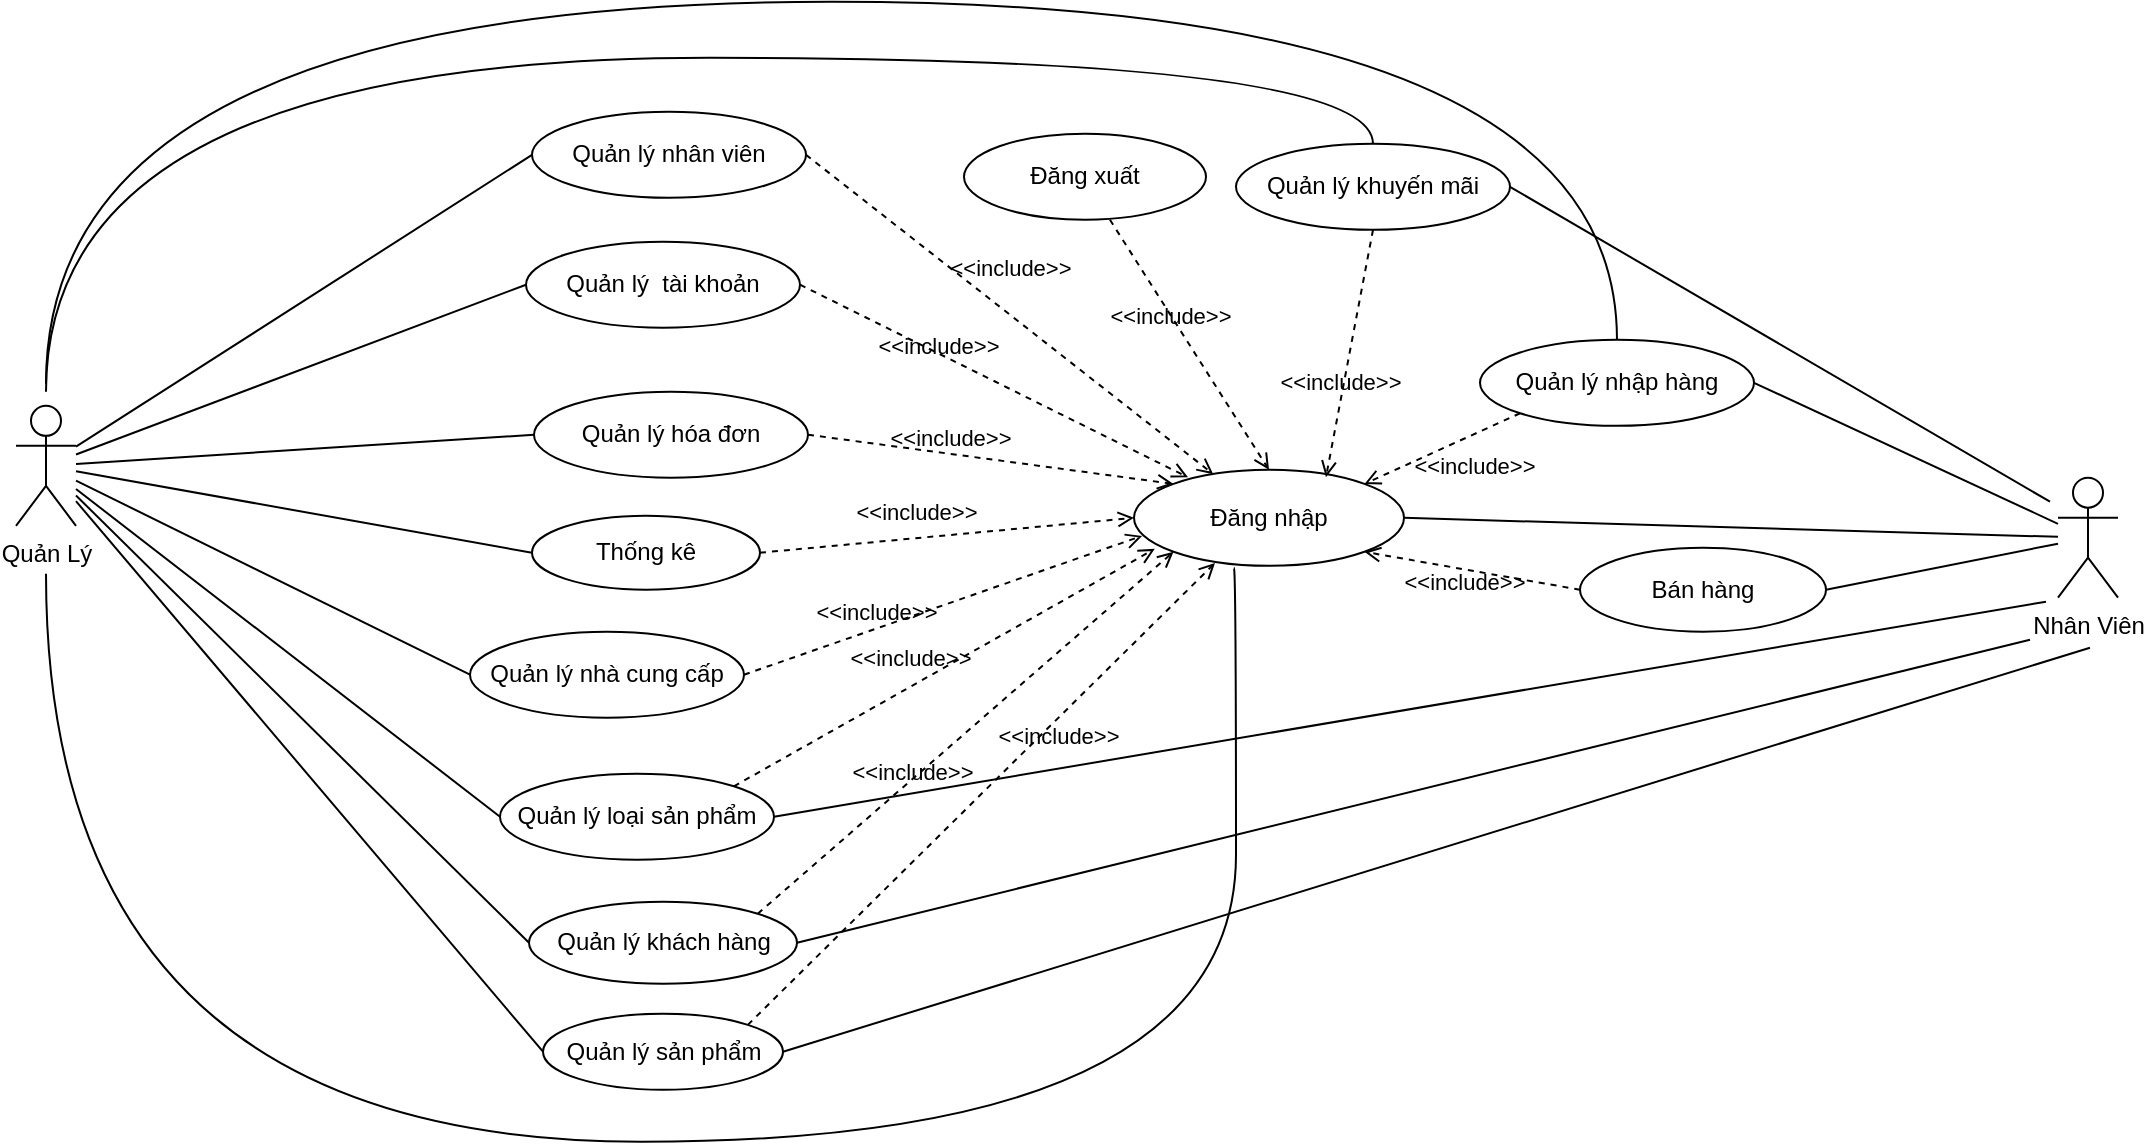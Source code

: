 <mxfile version="15.8.8" type="device" pages="13"><diagram id="kFpiOTBEB_m9hQ_llnD5" name="Usecase tổng quát"><mxGraphModel dx="1192" dy="654" grid="0" gridSize="10" guides="1" tooltips="1" connect="1" arrows="1" fold="1" page="1" pageScale="1" pageWidth="827" pageHeight="1169" math="0" shadow="0"><root><mxCell id="0"/><mxCell id="1" parent="0"/><mxCell id="6FDT9izq_Qa8HiIzvBOt-49" style="rounded=0;orthogonalLoop=1;jettySize=auto;html=1;entryX=0;entryY=0.5;entryDx=0;entryDy=0;endArrow=none;endFill=0;" parent="1" source="6FDT9izq_Qa8HiIzvBOt-20" target="6FDT9izq_Qa8HiIzvBOt-30" edge="1"><mxGeometry relative="1" as="geometry"/></mxCell><mxCell id="6FDT9izq_Qa8HiIzvBOt-50" style="rounded=0;orthogonalLoop=1;jettySize=auto;html=1;entryX=0;entryY=0.5;entryDx=0;entryDy=0;endArrow=none;endFill=0;" parent="1" source="6FDT9izq_Qa8HiIzvBOt-20" target="6FDT9izq_Qa8HiIzvBOt-31" edge="1"><mxGeometry relative="1" as="geometry"/></mxCell><mxCell id="6FDT9izq_Qa8HiIzvBOt-51" style="edgeStyle=none;rounded=0;orthogonalLoop=1;jettySize=auto;html=1;entryX=0;entryY=0.5;entryDx=0;entryDy=0;endArrow=none;endFill=0;" parent="1" source="6FDT9izq_Qa8HiIzvBOt-20" target="6FDT9izq_Qa8HiIzvBOt-32" edge="1"><mxGeometry relative="1" as="geometry"/></mxCell><mxCell id="6FDT9izq_Qa8HiIzvBOt-52" style="edgeStyle=none;rounded=0;orthogonalLoop=1;jettySize=auto;html=1;entryX=0;entryY=0.5;entryDx=0;entryDy=0;endArrow=none;endFill=0;" parent="1" source="6FDT9izq_Qa8HiIzvBOt-20" target="6FDT9izq_Qa8HiIzvBOt-33" edge="1"><mxGeometry relative="1" as="geometry"/></mxCell><mxCell id="6FDT9izq_Qa8HiIzvBOt-53" style="edgeStyle=none;rounded=0;orthogonalLoop=1;jettySize=auto;html=1;entryX=0;entryY=0.5;entryDx=0;entryDy=0;endArrow=none;endFill=0;" parent="1" source="6FDT9izq_Qa8HiIzvBOt-20" target="6FDT9izq_Qa8HiIzvBOt-34" edge="1"><mxGeometry relative="1" as="geometry"/></mxCell><mxCell id="6FDT9izq_Qa8HiIzvBOt-54" style="edgeStyle=none;rounded=0;orthogonalLoop=1;jettySize=auto;html=1;entryX=0;entryY=0.5;entryDx=0;entryDy=0;endArrow=none;endFill=0;" parent="1" source="6FDT9izq_Qa8HiIzvBOt-20" target="6FDT9izq_Qa8HiIzvBOt-35" edge="1"><mxGeometry relative="1" as="geometry"/></mxCell><mxCell id="6FDT9izq_Qa8HiIzvBOt-77" style="edgeStyle=none;rounded=0;orthogonalLoop=1;jettySize=auto;html=1;entryX=0;entryY=0.5;entryDx=0;entryDy=0;endArrow=none;endFill=0;" parent="1" source="6FDT9izq_Qa8HiIzvBOt-20" target="6FDT9izq_Qa8HiIzvBOt-48" edge="1"><mxGeometry relative="1" as="geometry"/></mxCell><mxCell id="6FDT9izq_Qa8HiIzvBOt-81" style="edgeStyle=orthogonalEdgeStyle;curved=1;rounded=0;orthogonalLoop=1;jettySize=auto;html=1;endArrow=none;endFill=0;entryX=0.37;entryY=1.021;entryDx=0;entryDy=0;entryPerimeter=0;" parent="1" target="6FDT9izq_Qa8HiIzvBOt-38" edge="1"><mxGeometry relative="1" as="geometry"><mxPoint x="330" y="557.86" as="sourcePoint"/><mxPoint x="925" y="564.92" as="targetPoint"/><Array as="points"><mxPoint x="330" y="841.86"/><mxPoint x="925" y="841.86"/></Array></mxGeometry></mxCell><mxCell id="6FDT9izq_Qa8HiIzvBOt-93" style="edgeStyle=none;rounded=0;orthogonalLoop=1;jettySize=auto;html=1;entryX=0;entryY=0.5;entryDx=0;entryDy=0;endArrow=none;endFill=0;elbow=vertical;" parent="1" source="6FDT9izq_Qa8HiIzvBOt-20" target="6FDT9izq_Qa8HiIzvBOt-86" edge="1"><mxGeometry relative="1" as="geometry"/></mxCell><mxCell id="6FDT9izq_Qa8HiIzvBOt-96" style="edgeStyle=orthogonalEdgeStyle;rounded=0;orthogonalLoop=1;jettySize=auto;html=1;entryX=0.5;entryY=0;entryDx=0;entryDy=0;endArrow=none;endFill=0;elbow=vertical;curved=1;" parent="1" target="6FDT9izq_Qa8HiIzvBOt-87" edge="1"><mxGeometry relative="1" as="geometry"><mxPoint x="330" y="466.86" as="sourcePoint"/><Array as="points"><mxPoint x="330" y="299.92"/><mxPoint x="994" y="299.92"/></Array></mxGeometry></mxCell><mxCell id="6FDT9izq_Qa8HiIzvBOt-97" style="edgeStyle=orthogonalEdgeStyle;rounded=0;orthogonalLoop=1;jettySize=auto;html=1;entryX=0.5;entryY=0;entryDx=0;entryDy=0;endArrow=none;endFill=0;elbow=vertical;curved=1;" parent="1" target="6FDT9izq_Qa8HiIzvBOt-40" edge="1"><mxGeometry relative="1" as="geometry"><mxPoint x="330" y="462.86" as="sourcePoint"/><Array as="points"><mxPoint x="330" y="271.92"/><mxPoint x="1116" y="271.92"/></Array></mxGeometry></mxCell><mxCell id="6FDT9izq_Qa8HiIzvBOt-20" value="Quản Lý" style="shape=umlActor;verticalLabelPosition=bottom;verticalAlign=top;html=1;" parent="1" vertex="1"><mxGeometry x="315" y="473.92" width="30" height="60" as="geometry"/></mxCell><mxCell id="6FDT9izq_Qa8HiIzvBOt-60" style="edgeStyle=none;rounded=0;orthogonalLoop=1;jettySize=auto;html=1;entryX=1;entryY=0.5;entryDx=0;entryDy=0;endArrow=none;endFill=0;" parent="1" source="6FDT9izq_Qa8HiIzvBOt-27" target="6FDT9izq_Qa8HiIzvBOt-45" edge="1"><mxGeometry relative="1" as="geometry"/></mxCell><mxCell id="6FDT9izq_Qa8HiIzvBOt-76" style="edgeStyle=none;rounded=0;orthogonalLoop=1;jettySize=auto;html=1;entryX=1;entryY=0.5;entryDx=0;entryDy=0;endArrow=none;endFill=0;" parent="1" source="6FDT9izq_Qa8HiIzvBOt-27" target="6FDT9izq_Qa8HiIzvBOt-40" edge="1"><mxGeometry relative="1" as="geometry"/></mxCell><mxCell id="6FDT9izq_Qa8HiIzvBOt-84" style="rounded=0;orthogonalLoop=1;jettySize=auto;html=1;entryX=1;entryY=0.5;entryDx=0;entryDy=0;endArrow=none;endFill=0;elbow=vertical;" parent="1" source="6FDT9izq_Qa8HiIzvBOt-27" target="6FDT9izq_Qa8HiIzvBOt-38" edge="1"><mxGeometry relative="1" as="geometry"/></mxCell><mxCell id="6FDT9izq_Qa8HiIzvBOt-101" style="rounded=0;orthogonalLoop=1;jettySize=auto;html=1;entryX=1;entryY=0.5;entryDx=0;entryDy=0;endArrow=none;endFill=0;elbow=vertical;" parent="1" target="6FDT9izq_Qa8HiIzvBOt-86" edge="1"><mxGeometry relative="1" as="geometry"><mxPoint x="1352" y="594.86" as="sourcePoint"/></mxGeometry></mxCell><mxCell id="6FDT9izq_Qa8HiIzvBOt-102" style="rounded=0;orthogonalLoop=1;jettySize=auto;html=1;entryX=1;entryY=0.5;entryDx=0;entryDy=0;endArrow=none;endFill=0;elbow=vertical;" parent="1" target="6FDT9izq_Qa8HiIzvBOt-48" edge="1"><mxGeometry relative="1" as="geometry"><mxPoint x="1322" y="590.86" as="sourcePoint"/></mxGeometry></mxCell><mxCell id="6FDT9izq_Qa8HiIzvBOt-103" style="rounded=0;orthogonalLoop=1;jettySize=auto;html=1;entryX=1;entryY=0.5;entryDx=0;entryDy=0;endArrow=none;endFill=0;elbow=vertical;" parent="1" target="6FDT9izq_Qa8HiIzvBOt-35" edge="1"><mxGeometry relative="1" as="geometry"><mxPoint x="1330" y="571.86" as="sourcePoint"/></mxGeometry></mxCell><mxCell id="6FDT9izq_Qa8HiIzvBOt-27" value="Nhân Viên" style="shape=umlActor;verticalLabelPosition=bottom;verticalAlign=top;html=1;" parent="1" vertex="1"><mxGeometry x="1336" y="509.86" width="30" height="60" as="geometry"/></mxCell><mxCell id="6FDT9izq_Qa8HiIzvBOt-30" value="Quản lý nhân viên" style="ellipse;whiteSpace=wrap;html=1;" parent="1" vertex="1"><mxGeometry x="573" y="326.92" width="137" height="43" as="geometry"/></mxCell><mxCell id="6FDT9izq_Qa8HiIzvBOt-31" value="Quản lý&amp;nbsp; tài khoản" style="ellipse;whiteSpace=wrap;html=1;" parent="1" vertex="1"><mxGeometry x="570" y="391.86" width="137" height="43" as="geometry"/></mxCell><mxCell id="6FDT9izq_Qa8HiIzvBOt-32" value="Quản lý hóa đơn" style="ellipse;whiteSpace=wrap;html=1;" parent="1" vertex="1"><mxGeometry x="574" y="466.86" width="137" height="43" as="geometry"/></mxCell><mxCell id="6FDT9izq_Qa8HiIzvBOt-33" value="Thống kê" style="ellipse;whiteSpace=wrap;html=1;" parent="1" vertex="1"><mxGeometry x="573" y="528.86" width="114" height="37" as="geometry"/></mxCell><mxCell id="6FDT9izq_Qa8HiIzvBOt-34" value="Quản lý nhà cung cấp" style="ellipse;whiteSpace=wrap;html=1;" parent="1" vertex="1"><mxGeometry x="542" y="586.86" width="137" height="43" as="geometry"/></mxCell><mxCell id="6FDT9izq_Qa8HiIzvBOt-35" value="Quản lý loại sản phẩm" style="ellipse;whiteSpace=wrap;html=1;" parent="1" vertex="1"><mxGeometry x="557" y="657.86" width="137" height="43" as="geometry"/></mxCell><mxCell id="6FDT9izq_Qa8HiIzvBOt-38" value="Đăng nhập" style="ellipse;whiteSpace=wrap;html=1;" parent="1" vertex="1"><mxGeometry x="874" y="505.92" width="135" height="48" as="geometry"/></mxCell><mxCell id="6FDT9izq_Qa8HiIzvBOt-39" value="Đăng xuất" style="ellipse;whiteSpace=wrap;html=1;" parent="1" vertex="1"><mxGeometry x="789" y="337.86" width="121" height="43" as="geometry"/></mxCell><mxCell id="6FDT9izq_Qa8HiIzvBOt-40" value="Quản lý nhập hàng" style="ellipse;whiteSpace=wrap;html=1;" parent="1" vertex="1"><mxGeometry x="1047" y="440.92" width="137" height="43" as="geometry"/></mxCell><mxCell id="6FDT9izq_Qa8HiIzvBOt-45" value="Bán hàng" style="ellipse;whiteSpace=wrap;html=1;" parent="1" vertex="1"><mxGeometry x="1097" y="544.86" width="123" height="42" as="geometry"/></mxCell><mxCell id="6FDT9izq_Qa8HiIzvBOt-48" value="Quản lý khách hàng" style="ellipse;whiteSpace=wrap;html=1;" parent="1" vertex="1"><mxGeometry x="571.5" y="721.86" width="134" height="41" as="geometry"/></mxCell><mxCell id="6FDT9izq_Qa8HiIzvBOt-65" value="&amp;lt;&amp;lt;include&amp;gt;&amp;gt;" style="html=1;verticalAlign=bottom;labelBackgroundColor=none;endArrow=open;endFill=0;dashed=1;rounded=0;exitX=1;exitY=0.5;exitDx=0;exitDy=0;" parent="1" source="6FDT9izq_Qa8HiIzvBOt-30" target="6FDT9izq_Qa8HiIzvBOt-38" edge="1"><mxGeometry x="-0.07" y="11" width="160" relative="1" as="geometry"><mxPoint x="900" y="646.92" as="sourcePoint"/><mxPoint x="1060" y="646.92" as="targetPoint"/><mxPoint as="offset"/></mxGeometry></mxCell><mxCell id="6FDT9izq_Qa8HiIzvBOt-67" value="&amp;lt;&amp;lt;include&amp;gt;&amp;gt;" style="html=1;verticalAlign=bottom;labelBackgroundColor=none;endArrow=open;endFill=0;dashed=1;rounded=0;exitX=1;exitY=0.5;exitDx=0;exitDy=0;entryX=0.2;entryY=0.078;entryDx=0;entryDy=0;entryPerimeter=0;" parent="1" source="6FDT9izq_Qa8HiIzvBOt-31" target="6FDT9izq_Qa8HiIzvBOt-38" edge="1"><mxGeometry x="-0.269" y="-5" width="160" relative="1" as="geometry"><mxPoint x="720.0" y="358.42" as="sourcePoint"/><mxPoint x="904.431" y="533.071" as="targetPoint"/><mxPoint as="offset"/></mxGeometry></mxCell><mxCell id="6FDT9izq_Qa8HiIzvBOt-68" value="&amp;lt;&amp;lt;include&amp;gt;&amp;gt;" style="html=1;verticalAlign=bottom;labelBackgroundColor=none;endArrow=open;endFill=0;dashed=1;rounded=0;exitX=1;exitY=0.5;exitDx=0;exitDy=0;entryX=0;entryY=0;entryDx=0;entryDy=0;" parent="1" source="6FDT9izq_Qa8HiIzvBOt-32" target="6FDT9izq_Qa8HiIzvBOt-38" edge="1"><mxGeometry x="-0.224" y="-1" width="160" relative="1" as="geometry"><mxPoint x="730.0" y="368.42" as="sourcePoint"/><mxPoint x="878" y="542.92" as="targetPoint"/><mxPoint as="offset"/></mxGeometry></mxCell><mxCell id="6FDT9izq_Qa8HiIzvBOt-70" value="&amp;lt;&amp;lt;include&amp;gt;&amp;gt;" style="html=1;verticalAlign=bottom;labelBackgroundColor=none;endArrow=open;endFill=0;dashed=1;rounded=0;exitX=1;exitY=0.5;exitDx=0;exitDy=0;entryX=0;entryY=0.5;entryDx=0;entryDy=0;" parent="1" source="6FDT9izq_Qa8HiIzvBOt-33" target="6FDT9izq_Qa8HiIzvBOt-38" edge="1"><mxGeometry x="-0.168" y="4" width="160" relative="1" as="geometry"><mxPoint x="718" y="540.92" as="sourcePoint"/><mxPoint x="878" y="540.92" as="targetPoint"/><mxPoint x="1" as="offset"/></mxGeometry></mxCell><mxCell id="6FDT9izq_Qa8HiIzvBOt-72" value="&amp;lt;&amp;lt;include&amp;gt;&amp;gt;" style="html=1;verticalAlign=bottom;labelBackgroundColor=none;endArrow=open;endFill=0;dashed=1;rounded=0;exitX=1;exitY=0.5;exitDx=0;exitDy=0;entryX=0.03;entryY=0.688;entryDx=0;entryDy=0;entryPerimeter=0;" parent="1" source="6FDT9izq_Qa8HiIzvBOt-34" target="6FDT9izq_Qa8HiIzvBOt-38" edge="1"><mxGeometry x="-0.334" y="-1" width="160" relative="1" as="geometry"><mxPoint x="746" y="610.92" as="sourcePoint"/><mxPoint x="906" y="610.92" as="targetPoint"/><mxPoint as="offset"/></mxGeometry></mxCell><mxCell id="6FDT9izq_Qa8HiIzvBOt-73" value="&amp;lt;&amp;lt;include&amp;gt;&amp;gt;" style="html=1;verticalAlign=bottom;labelBackgroundColor=none;endArrow=open;endFill=0;dashed=1;rounded=0;exitX=0.603;exitY=1;exitDx=0;exitDy=0;entryX=0.5;entryY=0;entryDx=0;entryDy=0;exitPerimeter=0;" parent="1" source="6FDT9izq_Qa8HiIzvBOt-39" target="6FDT9izq_Qa8HiIzvBOt-38" edge="1"><mxGeometry x="-0.139" y="-5" width="160" relative="1" as="geometry"><mxPoint x="740.0" y="378.42" as="sourcePoint"/><mxPoint x="924.431" y="553.071" as="targetPoint"/><mxPoint as="offset"/></mxGeometry></mxCell><mxCell id="6FDT9izq_Qa8HiIzvBOt-74" value="&amp;lt;&amp;lt;include&amp;gt;&amp;gt;" style="html=1;verticalAlign=bottom;labelBackgroundColor=none;endArrow=open;endFill=0;dashed=1;rounded=0;entryX=0.077;entryY=0.823;entryDx=0;entryDy=0;entryPerimeter=0;exitX=1;exitY=0;exitDx=0;exitDy=0;" parent="1" source="6FDT9izq_Qa8HiIzvBOt-35" target="6FDT9izq_Qa8HiIzvBOt-38" edge="1"><mxGeometry x="-0.139" y="5" width="160" relative="1" as="geometry"><mxPoint x="641" y="631.92" as="sourcePoint"/><mxPoint x="801" y="631.92" as="targetPoint"/><mxPoint as="offset"/></mxGeometry></mxCell><mxCell id="6FDT9izq_Qa8HiIzvBOt-79" value="&amp;lt;&amp;lt;include&amp;gt;&amp;gt;" style="html=1;verticalAlign=bottom;labelBackgroundColor=none;endArrow=open;endFill=0;dashed=1;rounded=0;curved=1;exitX=0;exitY=1;exitDx=0;exitDy=0;entryX=1;entryY=0;entryDx=0;entryDy=0;" parent="1" source="6FDT9izq_Qa8HiIzvBOt-40" target="6FDT9izq_Qa8HiIzvBOt-38" edge="1"><mxGeometry x="-0.174" y="23" width="160" relative="1" as="geometry"><mxPoint x="784" y="559.92" as="sourcePoint"/><mxPoint x="991" y="528.92" as="targetPoint"/><mxPoint as="offset"/></mxGeometry></mxCell><mxCell id="6FDT9izq_Qa8HiIzvBOt-80" value="&amp;lt;&amp;lt;include&amp;gt;&amp;gt;" style="html=1;verticalAlign=bottom;labelBackgroundColor=none;endArrow=open;endFill=0;dashed=1;rounded=0;curved=1;entryX=1;entryY=1;entryDx=0;entryDy=0;exitX=0;exitY=0.5;exitDx=0;exitDy=0;" parent="1" source="6FDT9izq_Qa8HiIzvBOt-45" target="6FDT9izq_Qa8HiIzvBOt-38" edge="1"><mxGeometry x="0.019" y="15" width="160" relative="1" as="geometry"><mxPoint x="882" y="577.92" as="sourcePoint"/><mxPoint x="1042" y="577.92" as="targetPoint"/><mxPoint as="offset"/></mxGeometry></mxCell><mxCell id="6FDT9izq_Qa8HiIzvBOt-86" value="Quản lý sản phẩm" style="ellipse;whiteSpace=wrap;html=1;" parent="1" vertex="1"><mxGeometry x="578.5" y="777.86" width="120" height="38" as="geometry"/></mxCell><mxCell id="6FDT9izq_Qa8HiIzvBOt-104" style="rounded=0;orthogonalLoop=1;jettySize=auto;html=1;endArrow=none;endFill=0;elbow=vertical;exitX=1;exitY=0.5;exitDx=0;exitDy=0;" parent="1" source="6FDT9izq_Qa8HiIzvBOt-87" edge="1"><mxGeometry relative="1" as="geometry"><mxPoint x="1332" y="521.86" as="targetPoint"/></mxGeometry></mxCell><mxCell id="6FDT9izq_Qa8HiIzvBOt-87" value="Quản lý khuyến mãi" style="ellipse;whiteSpace=wrap;html=1;" parent="1" vertex="1"><mxGeometry x="925" y="342.92" width="137" height="43" as="geometry"/></mxCell><mxCell id="6FDT9izq_Qa8HiIzvBOt-91" value="&amp;lt;&amp;lt;include&amp;gt;&amp;gt;" style="html=1;verticalAlign=bottom;labelBackgroundColor=none;endArrow=open;endFill=0;dashed=1;rounded=0;elbow=vertical;exitX=0.5;exitY=1;exitDx=0;exitDy=0;entryX=0.711;entryY=0.077;entryDx=0;entryDy=0;entryPerimeter=0;" parent="1" source="6FDT9izq_Qa8HiIzvBOt-87" target="6FDT9izq_Qa8HiIzvBOt-38" edge="1"><mxGeometry x="0.373" y="-1" width="160" relative="1" as="geometry"><mxPoint x="839" y="498.92" as="sourcePoint"/><mxPoint x="999" y="498.92" as="targetPoint"/><mxPoint x="1" as="offset"/></mxGeometry></mxCell><mxCell id="6FDT9izq_Qa8HiIzvBOt-94" value="&amp;lt;&amp;lt;include&amp;gt;&amp;gt;" style="html=1;verticalAlign=bottom;labelBackgroundColor=none;endArrow=open;endFill=0;dashed=1;rounded=0;elbow=vertical;entryX=0;entryY=1;entryDx=0;entryDy=0;exitX=1;exitY=0;exitDx=0;exitDy=0;" parent="1" source="6FDT9izq_Qa8HiIzvBOt-48" target="6FDT9izq_Qa8HiIzvBOt-38" edge="1"><mxGeometry x="-0.286" y="-4" width="160" relative="1" as="geometry"><mxPoint x="622" y="714.92" as="sourcePoint"/><mxPoint x="782" y="714.92" as="targetPoint"/><mxPoint as="offset"/></mxGeometry></mxCell><mxCell id="6FDT9izq_Qa8HiIzvBOt-95" value="&amp;lt;&amp;lt;include&amp;gt;&amp;gt;" style="html=1;verticalAlign=bottom;labelBackgroundColor=none;endArrow=open;endFill=0;dashed=1;rounded=0;elbow=vertical;entryX=0.3;entryY=0.97;entryDx=0;entryDy=0;entryPerimeter=0;exitX=1;exitY=0;exitDx=0;exitDy=0;" parent="1" source="6FDT9izq_Qa8HiIzvBOt-86" target="6FDT9izq_Qa8HiIzvBOt-38" edge="1"><mxGeometry x="0.25" y="-13" width="160" relative="1" as="geometry"><mxPoint x="602" y="704.92" as="sourcePoint"/><mxPoint x="762" y="704.92" as="targetPoint"/><mxPoint as="offset"/></mxGeometry></mxCell></root></mxGraphModel></diagram><diagram id="UtpKgSnEM7d5k65QkS9i" name="Đăng nhập"><mxGraphModel dx="1013" dy="618" grid="0" gridSize="10" guides="1" tooltips="1" connect="1" arrows="1" fold="1" page="1" pageScale="1" pageWidth="827" pageHeight="1169" math="0" shadow="0"><root><mxCell id="t6TzSXtUhzNj_rztJ422-0"/><mxCell id="t6TzSXtUhzNj_rztJ422-1" parent="t6TzSXtUhzNj_rztJ422-0"/><mxCell id="HQgtO5J8MB5kC_-j1xRh-0" value="Quản lý" style="shape=umlActor;verticalLabelPosition=bottom;verticalAlign=top;html=1;" parent="t6TzSXtUhzNj_rztJ422-1" vertex="1"><mxGeometry x="189" y="63" width="30" height="60" as="geometry"/></mxCell><mxCell id="BtarcGuDQMk89PYpE3Lg-0" value="Đăng nhập" style="ellipse;whiteSpace=wrap;html=1;" parent="t6TzSXtUhzNj_rztJ422-1" vertex="1"><mxGeometry x="300" y="80" width="137" height="43" as="geometry"/></mxCell><mxCell id="JTDP_cHdxcnSozpy463C-1" value="Nhân viên" style="shape=umlActor;verticalLabelPosition=bottom;verticalAlign=top;html=1;" parent="t6TzSXtUhzNj_rztJ422-1" vertex="1"><mxGeometry x="522" y="63" width="30" height="60" as="geometry"/></mxCell><mxCell id="JTDP_cHdxcnSozpy463C-2" value="" style="endArrow=none;html=1;rounded=0;entryX=0;entryY=0.5;entryDx=0;entryDy=0;" parent="t6TzSXtUhzNj_rztJ422-1" source="HQgtO5J8MB5kC_-j1xRh-0" target="BtarcGuDQMk89PYpE3Lg-0" edge="1"><mxGeometry width="50" height="50" relative="1" as="geometry"><mxPoint x="320" y="180" as="sourcePoint"/><mxPoint x="370" y="130" as="targetPoint"/></mxGeometry></mxCell><mxCell id="JTDP_cHdxcnSozpy463C-3" value="" style="endArrow=none;html=1;rounded=0;exitX=1;exitY=0.5;exitDx=0;exitDy=0;" parent="t6TzSXtUhzNj_rztJ422-1" source="BtarcGuDQMk89PYpE3Lg-0" target="JTDP_cHdxcnSozpy463C-1" edge="1"><mxGeometry width="50" height="50" relative="1" as="geometry"><mxPoint x="320" y="180" as="sourcePoint"/><mxPoint x="370" y="130" as="targetPoint"/></mxGeometry></mxCell></root></mxGraphModel></diagram><diagram id="KBtshJhQSsPJLpFU8e6o" name="Nhà cung cấp"><mxGraphModel dx="1013" dy="618" grid="0" gridSize="10" guides="1" tooltips="1" connect="1" arrows="1" fold="1" page="1" pageScale="1" pageWidth="827" pageHeight="1169" math="0" shadow="0"><root><mxCell id="pttuSNy-E9TkkAGvK5vG-0"/><mxCell id="pttuSNy-E9TkkAGvK5vG-1" parent="pttuSNy-E9TkkAGvK5vG-0"/><mxCell id="4ZrtZuG3XPdovsJ6BL7d-0" value="Quản lý" style="shape=umlActor;verticalLabelPosition=bottom;verticalAlign=top;html=1;" vertex="1" parent="pttuSNy-E9TkkAGvK5vG-1"><mxGeometry x="144" y="170.5" width="30" height="60" as="geometry"/></mxCell><mxCell id="4ZrtZuG3XPdovsJ6BL7d-1" value="Quản lý nhà cung cấp" style="ellipse;whiteSpace=wrap;html=1;" vertex="1" parent="pttuSNy-E9TkkAGvK5vG-1"><mxGeometry x="262" y="176" width="145" height="49" as="geometry"/></mxCell><mxCell id="4ZrtZuG3XPdovsJ6BL7d-3" value="" style="endArrow=none;html=1;rounded=0;entryX=0;entryY=0.5;entryDx=0;entryDy=0;" edge="1" parent="pttuSNy-E9TkkAGvK5vG-1" source="4ZrtZuG3XPdovsJ6BL7d-0" target="4ZrtZuG3XPdovsJ6BL7d-1"><mxGeometry width="50" height="50" relative="1" as="geometry"><mxPoint x="282" y="276" as="sourcePoint"/><mxPoint x="332" y="226" as="targetPoint"/></mxGeometry></mxCell><mxCell id="AynZj0qva3J2LpcvBw6k-0" value="Thêm nhà cung cấp" style="ellipse;whiteSpace=wrap;html=1;" vertex="1" parent="pttuSNy-E9TkkAGvK5vG-1"><mxGeometry x="543" y="98" width="137" height="43" as="geometry"/></mxCell><mxCell id="AynZj0qva3J2LpcvBw6k-1" value="Sửa thông tin&lt;br&gt;nhà cung cấp" style="ellipse;whiteSpace=wrap;html=1;" vertex="1" parent="pttuSNy-E9TkkAGvK5vG-1"><mxGeometry x="541" y="156" width="146" height="43" as="geometry"/></mxCell><mxCell id="AynZj0qva3J2LpcvBw6k-2" value="Xóa nhà cung cấp" style="ellipse;whiteSpace=wrap;html=1;" vertex="1" parent="pttuSNy-E9TkkAGvK5vG-1"><mxGeometry x="548" y="213" width="137" height="43" as="geometry"/></mxCell><mxCell id="AynZj0qva3J2LpcvBw6k-3" value="Xem danh sách&lt;br&gt;nhà cung cấp" style="ellipse;whiteSpace=wrap;html=1;" vertex="1" parent="pttuSNy-E9TkkAGvK5vG-1"><mxGeometry x="550" y="273" width="137" height="43" as="geometry"/></mxCell><mxCell id="AynZj0qva3J2LpcvBw6k-6" value="&amp;lt;&amp;lt;extend&amp;gt;&amp;gt;" style="html=1;verticalAlign=bottom;labelBackgroundColor=none;endArrow=open;endFill=0;dashed=1;rounded=1;exitX=0;exitY=0.5;exitDx=0;exitDy=0;entryX=0.949;entryY=0.268;entryDx=0;entryDy=0;entryPerimeter=0;" edge="1" parent="pttuSNy-E9TkkAGvK5vG-1" source="AynZj0qva3J2LpcvBw6k-0" target="4ZrtZuG3XPdovsJ6BL7d-1"><mxGeometry x="0.031" y="-9" width="160" relative="1" as="geometry"><mxPoint x="291" y="179" as="sourcePoint"/><mxPoint x="451" y="179" as="targetPoint"/><mxPoint as="offset"/></mxGeometry></mxCell><mxCell id="AynZj0qva3J2LpcvBw6k-7" value="&amp;lt;&amp;lt;extend&amp;gt;&amp;gt;" style="html=1;verticalAlign=bottom;labelBackgroundColor=none;endArrow=open;endFill=0;dashed=1;rounded=1;exitX=0;exitY=0.5;exitDx=0;exitDy=0;entryX=0.99;entryY=0.411;entryDx=0;entryDy=0;entryPerimeter=0;" edge="1" parent="pttuSNy-E9TkkAGvK5vG-1" source="AynZj0qva3J2LpcvBw6k-1" target="4ZrtZuG3XPdovsJ6BL7d-1"><mxGeometry x="-0.153" y="-1" width="160" relative="1" as="geometry"><mxPoint x="523.0" y="126.5" as="sourcePoint"/><mxPoint x="407" y="201" as="targetPoint"/><mxPoint y="-1" as="offset"/></mxGeometry></mxCell><mxCell id="AynZj0qva3J2LpcvBw6k-8" value="&amp;lt;&amp;lt;extend&amp;gt;&amp;gt;" style="html=1;verticalAlign=bottom;labelBackgroundColor=none;endArrow=open;endFill=0;dashed=1;rounded=1;exitX=0;exitY=0.5;exitDx=0;exitDy=0;entryX=0.991;entryY=0.634;entryDx=0;entryDy=0;entryPerimeter=0;" edge="1" parent="pttuSNy-E9TkkAGvK5vG-1" source="AynZj0qva3J2LpcvBw6k-2" target="4ZrtZuG3XPdovsJ6BL7d-1"><mxGeometry x="-0.1" y="-1" width="160" relative="1" as="geometry"><mxPoint x="482" y="246" as="sourcePoint"/><mxPoint x="396.985" y="200.647" as="targetPoint"/><mxPoint as="offset"/></mxGeometry></mxCell><mxCell id="AynZj0qva3J2LpcvBw6k-9" value="&amp;lt;&amp;lt;extend&amp;gt;&amp;gt;" style="html=1;verticalAlign=bottom;labelBackgroundColor=none;endArrow=open;endFill=0;dashed=1;rounded=1;exitX=0;exitY=0.5;exitDx=0;exitDy=0;entryX=0.933;entryY=0.773;entryDx=0;entryDy=0;entryPerimeter=0;" edge="1" parent="pttuSNy-E9TkkAGvK5vG-1" source="AynZj0qva3J2LpcvBw6k-3" target="4ZrtZuG3XPdovsJ6BL7d-1"><mxGeometry x="-0.004" y="15" width="160" relative="1" as="geometry"><mxPoint x="543.0" y="146.5" as="sourcePoint"/><mxPoint x="387" y="216" as="targetPoint"/><mxPoint as="offset"/></mxGeometry></mxCell></root></mxGraphModel></diagram><diagram name="Nhân viên" id="ishYRR0TvqJwb5NfivVQ"><mxGraphModel dx="1013" dy="556" grid="0" gridSize="10" guides="1" tooltips="1" connect="1" arrows="1" fold="1" page="1" pageScale="1" pageWidth="827" pageHeight="1169" math="0" shadow="0"><root><mxCell id="yYhjNaX9nDrS1KH3fc6d-0"/><mxCell id="yYhjNaX9nDrS1KH3fc6d-1" parent="yYhjNaX9nDrS1KH3fc6d-0"/><mxCell id="yYhjNaX9nDrS1KH3fc6d-2" value="Quản lý" style="shape=umlActor;verticalLabelPosition=bottom;verticalAlign=top;html=1;" vertex="1" parent="yYhjNaX9nDrS1KH3fc6d-1"><mxGeometry x="144" y="170.5" width="30" height="60" as="geometry"/></mxCell><mxCell id="yYhjNaX9nDrS1KH3fc6d-3" value="Quản lý nhân viên" style="ellipse;whiteSpace=wrap;html=1;" vertex="1" parent="yYhjNaX9nDrS1KH3fc6d-1"><mxGeometry x="262" y="176" width="145" height="49" as="geometry"/></mxCell><mxCell id="yYhjNaX9nDrS1KH3fc6d-4" value="" style="endArrow=none;html=1;rounded=0;entryX=0;entryY=0.5;entryDx=0;entryDy=0;" edge="1" parent="yYhjNaX9nDrS1KH3fc6d-1" source="yYhjNaX9nDrS1KH3fc6d-2" target="yYhjNaX9nDrS1KH3fc6d-3"><mxGeometry width="50" height="50" relative="1" as="geometry"><mxPoint x="282" y="276" as="sourcePoint"/><mxPoint x="332" y="226" as="targetPoint"/></mxGeometry></mxCell><mxCell id="yYhjNaX9nDrS1KH3fc6d-5" value="Thêm nhân viên" style="ellipse;whiteSpace=wrap;html=1;" vertex="1" parent="yYhjNaX9nDrS1KH3fc6d-1"><mxGeometry x="555" y="62.5" width="137" height="43" as="geometry"/></mxCell><mxCell id="yYhjNaX9nDrS1KH3fc6d-6" value="Sửa nhân viên" style="ellipse;whiteSpace=wrap;html=1;" vertex="1" parent="yYhjNaX9nDrS1KH3fc6d-1"><mxGeometry x="553" y="120.5" width="139" height="42" as="geometry"/></mxCell><mxCell id="yYhjNaX9nDrS1KH3fc6d-7" value="Xóa nhân viên" style="ellipse;whiteSpace=wrap;html=1;" vertex="1" parent="yYhjNaX9nDrS1KH3fc6d-1"><mxGeometry x="560" y="177.5" width="137" height="43" as="geometry"/></mxCell><mxCell id="yYhjNaX9nDrS1KH3fc6d-8" value="Xuất thống kê nhân viên" style="ellipse;whiteSpace=wrap;html=1;" vertex="1" parent="yYhjNaX9nDrS1KH3fc6d-1"><mxGeometry x="542" y="237.5" width="150" height="43.5" as="geometry"/></mxCell><mxCell id="yYhjNaX9nDrS1KH3fc6d-9" value="&amp;lt;&amp;lt;extend&amp;gt;&amp;gt;" style="html=1;verticalAlign=bottom;labelBackgroundColor=none;endArrow=open;endFill=0;dashed=1;rounded=1;exitX=0;exitY=0.5;exitDx=0;exitDy=0;entryX=0.949;entryY=0.268;entryDx=0;entryDy=0;entryPerimeter=0;" edge="1" parent="yYhjNaX9nDrS1KH3fc6d-1" source="yYhjNaX9nDrS1KH3fc6d-5" target="yYhjNaX9nDrS1KH3fc6d-3"><mxGeometry x="0.031" y="-9" width="160" relative="1" as="geometry"><mxPoint x="291" y="179" as="sourcePoint"/><mxPoint x="451" y="179" as="targetPoint"/><mxPoint as="offset"/></mxGeometry></mxCell><mxCell id="yYhjNaX9nDrS1KH3fc6d-10" value="&amp;lt;&amp;lt;extend&amp;gt;&amp;gt;" style="html=1;verticalAlign=bottom;labelBackgroundColor=none;endArrow=open;endFill=0;dashed=1;rounded=1;exitX=0;exitY=0.5;exitDx=0;exitDy=0;entryX=0.99;entryY=0.411;entryDx=0;entryDy=0;entryPerimeter=0;" edge="1" parent="yYhjNaX9nDrS1KH3fc6d-1" source="yYhjNaX9nDrS1KH3fc6d-6" target="yYhjNaX9nDrS1KH3fc6d-3"><mxGeometry x="-0.153" y="-1" width="160" relative="1" as="geometry"><mxPoint x="523.0" y="126.5" as="sourcePoint"/><mxPoint x="407" y="201" as="targetPoint"/><mxPoint y="-1" as="offset"/></mxGeometry></mxCell><mxCell id="yYhjNaX9nDrS1KH3fc6d-11" value="&amp;lt;&amp;lt;extend&amp;gt;&amp;gt;" style="html=1;verticalAlign=bottom;labelBackgroundColor=none;endArrow=open;endFill=0;dashed=1;rounded=1;exitX=0;exitY=0.5;exitDx=0;exitDy=0;entryX=0.991;entryY=0.634;entryDx=0;entryDy=0;entryPerimeter=0;" edge="1" parent="yYhjNaX9nDrS1KH3fc6d-1" source="yYhjNaX9nDrS1KH3fc6d-7" target="yYhjNaX9nDrS1KH3fc6d-3"><mxGeometry x="-0.1" y="-1" width="160" relative="1" as="geometry"><mxPoint x="482" y="246" as="sourcePoint"/><mxPoint x="396.985" y="200.647" as="targetPoint"/><mxPoint as="offset"/></mxGeometry></mxCell><mxCell id="yYhjNaX9nDrS1KH3fc6d-12" value="&amp;lt;&amp;lt;extend&amp;gt;&amp;gt;" style="html=1;verticalAlign=bottom;labelBackgroundColor=none;endArrow=open;endFill=0;dashed=1;rounded=1;exitX=0;exitY=0.5;exitDx=0;exitDy=0;entryX=0.933;entryY=0.773;entryDx=0;entryDy=0;entryPerimeter=0;" edge="1" parent="yYhjNaX9nDrS1KH3fc6d-1" source="yYhjNaX9nDrS1KH3fc6d-8" target="yYhjNaX9nDrS1KH3fc6d-3"><mxGeometry x="-0.004" y="15" width="160" relative="1" as="geometry"><mxPoint x="543.0" y="146.5" as="sourcePoint"/><mxPoint x="387" y="216" as="targetPoint"/><mxPoint as="offset"/></mxGeometry></mxCell><mxCell id="yYhjNaX9nDrS1KH3fc6d-13" value="Tìm kiếm nhân viên" style="ellipse;whiteSpace=wrap;html=1;" vertex="1" parent="yYhjNaX9nDrS1KH3fc6d-1"><mxGeometry x="527" y="297.5" width="138" height="41" as="geometry"/></mxCell><mxCell id="yYhjNaX9nDrS1KH3fc6d-14" value="&amp;lt;&amp;lt;extend&amp;gt;&amp;gt;" style="html=1;verticalAlign=bottom;labelBackgroundColor=none;endArrow=open;endFill=0;dashed=1;rounded=1;exitX=0;exitY=0.5;exitDx=0;exitDy=0;entryX=1;entryY=1;entryDx=0;entryDy=0;" edge="1" parent="yYhjNaX9nDrS1KH3fc6d-1" source="yYhjNaX9nDrS1KH3fc6d-13" target="yYhjNaX9nDrS1KH3fc6d-3"><mxGeometry x="0.045" y="20" width="160" relative="1" as="geometry"><mxPoint x="497.71" y="286.62" as="sourcePoint"/><mxPoint x="351.995" y="353.997" as="targetPoint"/><mxPoint as="offset"/></mxGeometry></mxCell></root></mxGraphModel></diagram><diagram name="Khách hàng" id="JDvavZcSyQDa7gzNLFGw"><mxGraphModel dx="1013" dy="556" grid="0" gridSize="10" guides="1" tooltips="1" connect="1" arrows="1" fold="1" page="1" pageScale="1" pageWidth="827" pageHeight="1169" math="0" shadow="0"><root><mxCell id="ZRKPirT0c8FIknnlSVeq-0"/><mxCell id="ZRKPirT0c8FIknnlSVeq-1" parent="ZRKPirT0c8FIknnlSVeq-0"/><mxCell id="ZRKPirT0c8FIknnlSVeq-2" value="Nhân viên" style="shape=umlActor;verticalLabelPosition=bottom;verticalAlign=top;html=1;" vertex="1" parent="ZRKPirT0c8FIknnlSVeq-1"><mxGeometry x="144" y="170.5" width="30" height="60" as="geometry"/></mxCell><mxCell id="ZRKPirT0c8FIknnlSVeq-3" value="Quản lý khách hàng" style="ellipse;whiteSpace=wrap;html=1;" vertex="1" parent="ZRKPirT0c8FIknnlSVeq-1"><mxGeometry x="262" y="176" width="145" height="49" as="geometry"/></mxCell><mxCell id="ZRKPirT0c8FIknnlSVeq-4" value="" style="endArrow=none;html=1;rounded=0;entryX=0;entryY=0.5;entryDx=0;entryDy=0;" edge="1" parent="ZRKPirT0c8FIknnlSVeq-1" source="ZRKPirT0c8FIknnlSVeq-2" target="ZRKPirT0c8FIknnlSVeq-3"><mxGeometry width="50" height="50" relative="1" as="geometry"><mxPoint x="282" y="276" as="sourcePoint"/><mxPoint x="332" y="226" as="targetPoint"/></mxGeometry></mxCell><mxCell id="ZRKPirT0c8FIknnlSVeq-6" value="Sửa thông tin&lt;br&gt;khách hàng" style="ellipse;whiteSpace=wrap;html=1;" vertex="1" parent="ZRKPirT0c8FIknnlSVeq-1"><mxGeometry x="559" y="91.5" width="139" height="42" as="geometry"/></mxCell><mxCell id="ZRKPirT0c8FIknnlSVeq-7" value="Xóa khách hàng" style="ellipse;whiteSpace=wrap;html=1;" vertex="1" parent="ZRKPirT0c8FIknnlSVeq-1"><mxGeometry x="566" y="148.5" width="137" height="43" as="geometry"/></mxCell><mxCell id="ZRKPirT0c8FIknnlSVeq-8" value="Xuất danh sách&lt;br&gt;khách hàng" style="ellipse;whiteSpace=wrap;html=1;" vertex="1" parent="ZRKPirT0c8FIknnlSVeq-1"><mxGeometry x="548" y="208.5" width="150" height="43.5" as="geometry"/></mxCell><mxCell id="ZRKPirT0c8FIknnlSVeq-10" value="&amp;lt;&amp;lt;extend&amp;gt;&amp;gt;" style="html=1;verticalAlign=bottom;labelBackgroundColor=none;endArrow=open;endFill=0;dashed=1;rounded=1;exitX=0;exitY=0.5;exitDx=0;exitDy=0;entryX=0.936;entryY=0.266;entryDx=0;entryDy=0;entryPerimeter=0;" edge="1" parent="ZRKPirT0c8FIknnlSVeq-1" source="ZRKPirT0c8FIknnlSVeq-6" target="ZRKPirT0c8FIknnlSVeq-3"><mxGeometry x="-0.153" y="-1" width="160" relative="1" as="geometry"><mxPoint x="523.0" y="126.5" as="sourcePoint"/><mxPoint x="407" y="201" as="targetPoint"/><mxPoint y="-1" as="offset"/></mxGeometry></mxCell><mxCell id="ZRKPirT0c8FIknnlSVeq-11" value="&amp;lt;&amp;lt;extend&amp;gt;&amp;gt;" style="html=1;verticalAlign=bottom;labelBackgroundColor=none;endArrow=open;endFill=0;dashed=1;rounded=1;exitX=0;exitY=0.5;exitDx=0;exitDy=0;entryX=1;entryY=0.433;entryDx=0;entryDy=0;entryPerimeter=0;" edge="1" parent="ZRKPirT0c8FIknnlSVeq-1" source="ZRKPirT0c8FIknnlSVeq-7" target="ZRKPirT0c8FIknnlSVeq-3"><mxGeometry x="-0.1" y="-1" width="160" relative="1" as="geometry"><mxPoint x="482" y="246" as="sourcePoint"/><mxPoint x="396.985" y="200.647" as="targetPoint"/><mxPoint as="offset"/></mxGeometry></mxCell><mxCell id="ZRKPirT0c8FIknnlSVeq-12" value="&amp;lt;&amp;lt;extend&amp;gt;&amp;gt;" style="html=1;verticalAlign=bottom;labelBackgroundColor=none;endArrow=open;endFill=0;dashed=1;rounded=1;exitX=0;exitY=0.5;exitDx=0;exitDy=0;entryX=0.994;entryY=0.639;entryDx=0;entryDy=0;entryPerimeter=0;" edge="1" parent="ZRKPirT0c8FIknnlSVeq-1" source="ZRKPirT0c8FIknnlSVeq-8" target="ZRKPirT0c8FIknnlSVeq-3"><mxGeometry x="-0.039" y="-1" width="160" relative="1" as="geometry"><mxPoint x="543.0" y="146.5" as="sourcePoint"/><mxPoint x="387" y="216" as="targetPoint"/><mxPoint as="offset"/></mxGeometry></mxCell><mxCell id="ZRKPirT0c8FIknnlSVeq-13" value="Tìm kiếm khách hàng" style="ellipse;whiteSpace=wrap;html=1;" vertex="1" parent="ZRKPirT0c8FIknnlSVeq-1"><mxGeometry x="533" y="268.5" width="138" height="41" as="geometry"/></mxCell><mxCell id="ZRKPirT0c8FIknnlSVeq-14" value="&amp;lt;&amp;lt;extend&amp;gt;&amp;gt;" style="html=1;verticalAlign=bottom;labelBackgroundColor=none;endArrow=open;endFill=0;dashed=1;rounded=1;exitX=0;exitY=0.5;exitDx=0;exitDy=0;entryX=0.921;entryY=0.779;entryDx=0;entryDy=0;entryPerimeter=0;" edge="1" parent="ZRKPirT0c8FIknnlSVeq-1" source="ZRKPirT0c8FIknnlSVeq-13" target="ZRKPirT0c8FIknnlSVeq-3"><mxGeometry x="0.08" y="14" width="160" relative="1" as="geometry"><mxPoint x="497.71" y="286.62" as="sourcePoint"/><mxPoint x="351.995" y="353.997" as="targetPoint"/><mxPoint as="offset"/></mxGeometry></mxCell><mxCell id="ZRKPirT0c8FIknnlSVeq-15" value="Quản lý" style="shape=umlActor;verticalLabelPosition=bottom;verticalAlign=top;html=1;" vertex="1" parent="ZRKPirT0c8FIknnlSVeq-1"><mxGeometry x="144" y="11" width="30" height="60" as="geometry"/></mxCell><mxCell id="ZRKPirT0c8FIknnlSVeq-18" value="" style="endArrow=block;endFill=0;endSize=12;html=1;rounded=1;" edge="1" parent="ZRKPirT0c8FIknnlSVeq-1"><mxGeometry width="160" relative="1" as="geometry"><mxPoint x="158.76" y="91.5" as="sourcePoint"/><mxPoint x="158.76" y="163.5" as="targetPoint"/></mxGeometry></mxCell></root></mxGraphModel></diagram><diagram name="Tài khoản" id="777ObLOszc_d0wraiiJL"><mxGraphModel dx="1013" dy="556" grid="0" gridSize="10" guides="1" tooltips="1" connect="1" arrows="1" fold="1" page="1" pageScale="1" pageWidth="827" pageHeight="1169" math="0" shadow="0"><root><mxCell id="ZcBG4VIfYbQouCW9_dSc-0"/><mxCell id="ZcBG4VIfYbQouCW9_dSc-1" parent="ZcBG4VIfYbQouCW9_dSc-0"/><mxCell id="ZcBG4VIfYbQouCW9_dSc-2" value="Quản lý" style="shape=umlActor;verticalLabelPosition=bottom;verticalAlign=top;html=1;" vertex="1" parent="ZcBG4VIfYbQouCW9_dSc-1"><mxGeometry x="144" y="170.5" width="30" height="60" as="geometry"/></mxCell><mxCell id="ZcBG4VIfYbQouCW9_dSc-3" value="Quản lý tài khoản" style="ellipse;whiteSpace=wrap;html=1;" vertex="1" parent="ZcBG4VIfYbQouCW9_dSc-1"><mxGeometry x="262" y="176" width="145" height="49" as="geometry"/></mxCell><mxCell id="ZcBG4VIfYbQouCW9_dSc-4" value="" style="endArrow=none;html=1;rounded=0;entryX=0;entryY=0.5;entryDx=0;entryDy=0;" edge="1" parent="ZcBG4VIfYbQouCW9_dSc-1" source="ZcBG4VIfYbQouCW9_dSc-2" target="ZcBG4VIfYbQouCW9_dSc-3"><mxGeometry width="50" height="50" relative="1" as="geometry"><mxPoint x="282" y="276" as="sourcePoint"/><mxPoint x="332" y="226" as="targetPoint"/></mxGeometry></mxCell><mxCell id="ZcBG4VIfYbQouCW9_dSc-6" value="Xem tài khoản" style="ellipse;whiteSpace=wrap;html=1;" vertex="1" parent="ZcBG4VIfYbQouCW9_dSc-1"><mxGeometry x="544" y="115" width="139" height="42" as="geometry"/></mxCell><mxCell id="ZcBG4VIfYbQouCW9_dSc-7" value="Khóa tài khoản" style="ellipse;whiteSpace=wrap;html=1;" vertex="1" parent="ZcBG4VIfYbQouCW9_dSc-1"><mxGeometry x="546" y="179" width="137" height="43" as="geometry"/></mxCell><mxCell id="ZcBG4VIfYbQouCW9_dSc-8" value="Reset tài khoản" style="ellipse;whiteSpace=wrap;html=1;" vertex="1" parent="ZcBG4VIfYbQouCW9_dSc-1"><mxGeometry x="542" y="244" width="137.5" height="40" as="geometry"/></mxCell><mxCell id="ZcBG4VIfYbQouCW9_dSc-10" value="&amp;lt;&amp;lt;extend&amp;gt;&amp;gt;" style="html=1;verticalAlign=bottom;labelBackgroundColor=none;endArrow=open;endFill=0;dashed=1;rounded=1;exitX=0;exitY=0.5;exitDx=0;exitDy=0;entryX=0.99;entryY=0.411;entryDx=0;entryDy=0;entryPerimeter=0;" edge="1" parent="ZcBG4VIfYbQouCW9_dSc-1" source="ZcBG4VIfYbQouCW9_dSc-6" target="ZcBG4VIfYbQouCW9_dSc-3"><mxGeometry x="-0.153" y="-1" width="160" relative="1" as="geometry"><mxPoint x="523.0" y="126.5" as="sourcePoint"/><mxPoint x="407" y="201" as="targetPoint"/><mxPoint y="-1" as="offset"/></mxGeometry></mxCell><mxCell id="ZcBG4VIfYbQouCW9_dSc-11" value="&amp;lt;&amp;lt;extend&amp;gt;&amp;gt;" style="html=1;verticalAlign=bottom;labelBackgroundColor=none;endArrow=open;endFill=0;dashed=1;rounded=1;exitX=0;exitY=0.5;exitDx=0;exitDy=0;entryX=0.991;entryY=0.634;entryDx=0;entryDy=0;entryPerimeter=0;" edge="1" parent="ZcBG4VIfYbQouCW9_dSc-1" source="ZcBG4VIfYbQouCW9_dSc-7" target="ZcBG4VIfYbQouCW9_dSc-3"><mxGeometry x="-0.1" y="-1" width="160" relative="1" as="geometry"><mxPoint x="482" y="246" as="sourcePoint"/><mxPoint x="396.985" y="200.647" as="targetPoint"/><mxPoint as="offset"/></mxGeometry></mxCell><mxCell id="ZcBG4VIfYbQouCW9_dSc-12" value="&amp;lt;&amp;lt;extend&amp;gt;&amp;gt;" style="html=1;verticalAlign=bottom;labelBackgroundColor=none;endArrow=open;endFill=0;dashed=1;rounded=1;exitX=0;exitY=0.5;exitDx=0;exitDy=0;entryX=0.933;entryY=0.773;entryDx=0;entryDy=0;entryPerimeter=0;" edge="1" parent="ZcBG4VIfYbQouCW9_dSc-1" source="ZcBG4VIfYbQouCW9_dSc-8" target="ZcBG4VIfYbQouCW9_dSc-3"><mxGeometry x="-0.004" y="15" width="160" relative="1" as="geometry"><mxPoint x="543.0" y="146.5" as="sourcePoint"/><mxPoint x="387" y="216" as="targetPoint"/><mxPoint as="offset"/></mxGeometry></mxCell></root></mxGraphModel></diagram><diagram name="Phiếu nhập" id="sj6591nQYFGqjz1OIjXN"><mxGraphModel dx="844" dy="463" grid="0" gridSize="10" guides="1" tooltips="1" connect="1" arrows="1" fold="1" page="1" pageScale="1" pageWidth="827" pageHeight="1169" math="0" shadow="0"><root><mxCell id="MYor27Bgn9W-bg_Ut9rG-0"/><mxCell id="MYor27Bgn9W-bg_Ut9rG-1" parent="MYor27Bgn9W-bg_Ut9rG-0"/><mxCell id="MYor27Bgn9W-bg_Ut9rG-2" value="Quản lý" style="shape=umlActor;verticalLabelPosition=bottom;verticalAlign=top;html=1;" vertex="1" parent="MYor27Bgn9W-bg_Ut9rG-1"><mxGeometry x="144" y="170.5" width="30" height="60" as="geometry"/></mxCell><mxCell id="MYor27Bgn9W-bg_Ut9rG-3" value="Quản lý phiếu nhập" style="ellipse;whiteSpace=wrap;html=1;" vertex="1" parent="MYor27Bgn9W-bg_Ut9rG-1"><mxGeometry x="262" y="176" width="145" height="49" as="geometry"/></mxCell><mxCell id="MYor27Bgn9W-bg_Ut9rG-4" value="" style="endArrow=none;html=1;rounded=0;entryX=0;entryY=0.5;entryDx=0;entryDy=0;" edge="1" parent="MYor27Bgn9W-bg_Ut9rG-1" source="MYor27Bgn9W-bg_Ut9rG-2" target="MYor27Bgn9W-bg_Ut9rG-3"><mxGeometry width="50" height="50" relative="1" as="geometry"><mxPoint x="282" y="276" as="sourcePoint"/><mxPoint x="332" y="226" as="targetPoint"/></mxGeometry></mxCell><mxCell id="MYor27Bgn9W-bg_Ut9rG-5" value="Xuất phiếu nhập" style="ellipse;whiteSpace=wrap;html=1;" vertex="1" parent="MYor27Bgn9W-bg_Ut9rG-1"><mxGeometry x="534" y="126" width="139" height="42" as="geometry"/></mxCell><mxCell id="MYor27Bgn9W-bg_Ut9rG-6" value="In phiếu nhập" style="ellipse;whiteSpace=wrap;html=1;" vertex="1" parent="MYor27Bgn9W-bg_Ut9rG-1"><mxGeometry x="544" y="182" width="137" height="43" as="geometry"/></mxCell><mxCell id="MYor27Bgn9W-bg_Ut9rG-7" value="Xem phiếu nhập" style="ellipse;whiteSpace=wrap;html=1;" vertex="1" parent="MYor27Bgn9W-bg_Ut9rG-1"><mxGeometry x="552" y="240" width="137.5" height="40" as="geometry"/></mxCell><mxCell id="MYor27Bgn9W-bg_Ut9rG-8" value="&amp;lt;&amp;lt;extend&amp;gt;&amp;gt;" style="html=1;verticalAlign=bottom;labelBackgroundColor=none;endArrow=open;endFill=0;dashed=1;rounded=1;exitX=0;exitY=0.5;exitDx=0;exitDy=0;entryX=0.957;entryY=0.28;entryDx=0;entryDy=0;entryPerimeter=0;" edge="1" parent="MYor27Bgn9W-bg_Ut9rG-1" source="MYor27Bgn9W-bg_Ut9rG-5" target="MYor27Bgn9W-bg_Ut9rG-3"><mxGeometry x="-0.153" y="-1" width="160" relative="1" as="geometry"><mxPoint x="523.0" y="126.5" as="sourcePoint"/><mxPoint x="407" y="201" as="targetPoint"/><mxPoint y="-1" as="offset"/></mxGeometry></mxCell><mxCell id="MYor27Bgn9W-bg_Ut9rG-9" value="&amp;lt;&amp;lt;extend&amp;gt;&amp;gt;" style="html=1;verticalAlign=bottom;labelBackgroundColor=none;endArrow=open;endFill=0;dashed=1;rounded=1;exitX=0;exitY=0.5;exitDx=0;exitDy=0;entryX=1;entryY=0.5;entryDx=0;entryDy=0;" edge="1" parent="MYor27Bgn9W-bg_Ut9rG-1" source="MYor27Bgn9W-bg_Ut9rG-6" target="MYor27Bgn9W-bg_Ut9rG-3"><mxGeometry x="-0.1" y="-1" width="160" relative="1" as="geometry"><mxPoint x="482" y="246" as="sourcePoint"/><mxPoint x="396.985" y="200.647" as="targetPoint"/><mxPoint as="offset"/></mxGeometry></mxCell><mxCell id="MYor27Bgn9W-bg_Ut9rG-10" value="&amp;lt;&amp;lt;extend&amp;gt;&amp;gt;" style="html=1;verticalAlign=bottom;labelBackgroundColor=none;endArrow=open;endFill=0;dashed=1;rounded=1;exitX=0;exitY=0.5;exitDx=0;exitDy=0;entryX=0.933;entryY=0.773;entryDx=0;entryDy=0;entryPerimeter=0;" edge="1" parent="MYor27Bgn9W-bg_Ut9rG-1" source="MYor27Bgn9W-bg_Ut9rG-7" target="MYor27Bgn9W-bg_Ut9rG-3"><mxGeometry x="0.055" y="17" width="160" relative="1" as="geometry"><mxPoint x="543.0" y="146.5" as="sourcePoint"/><mxPoint x="387" y="216" as="targetPoint"/><mxPoint as="offset"/></mxGeometry></mxCell></root></mxGraphModel></diagram><diagram name="Loại SP" id="NGz_JgFPKiaMR05r90mQ"><mxGraphModel dx="1013" dy="618" grid="0" gridSize="10" guides="1" tooltips="1" connect="1" arrows="1" fold="1" page="1" pageScale="1" pageWidth="827" pageHeight="1169" math="0" shadow="0"><root><mxCell id="09g1clIYsUCWEClK44sh-0"/><mxCell id="09g1clIYsUCWEClK44sh-1" parent="09g1clIYsUCWEClK44sh-0"/><mxCell id="09g1clIYsUCWEClK44sh-2" value="Quản lý" style="shape=umlActor;verticalLabelPosition=bottom;verticalAlign=top;html=1;" vertex="1" parent="09g1clIYsUCWEClK44sh-1"><mxGeometry x="144" y="170.5" width="30" height="60" as="geometry"/></mxCell><mxCell id="09g1clIYsUCWEClK44sh-3" value="Quản lý loại sản phẩm" style="ellipse;whiteSpace=wrap;html=1;" vertex="1" parent="09g1clIYsUCWEClK44sh-1"><mxGeometry x="262" y="176" width="145" height="49" as="geometry"/></mxCell><mxCell id="09g1clIYsUCWEClK44sh-4" value="" style="endArrow=none;html=1;rounded=0;entryX=0;entryY=0.5;entryDx=0;entryDy=0;" edge="1" parent="09g1clIYsUCWEClK44sh-1" source="09g1clIYsUCWEClK44sh-2" target="09g1clIYsUCWEClK44sh-3"><mxGeometry width="50" height="50" relative="1" as="geometry"><mxPoint x="282" y="276" as="sourcePoint"/><mxPoint x="332" y="226" as="targetPoint"/></mxGeometry></mxCell><mxCell id="09g1clIYsUCWEClK44sh-5" value="Thêm loại sản phẩm" style="ellipse;whiteSpace=wrap;html=1;" vertex="1" parent="09g1clIYsUCWEClK44sh-1"><mxGeometry x="539" y="124" width="139" height="42" as="geometry"/></mxCell><mxCell id="09g1clIYsUCWEClK44sh-6" value="Xóa loại sản phẩm" style="ellipse;whiteSpace=wrap;html=1;" vertex="1" parent="09g1clIYsUCWEClK44sh-1"><mxGeometry x="544" y="182" width="137" height="43" as="geometry"/></mxCell><mxCell id="09g1clIYsUCWEClK44sh-7" value="Tìm kiếm loại sản phẩm" style="ellipse;whiteSpace=wrap;html=1;" vertex="1" parent="09g1clIYsUCWEClK44sh-1"><mxGeometry x="539" y="243" width="147" height="41" as="geometry"/></mxCell><mxCell id="09g1clIYsUCWEClK44sh-8" value="&amp;lt;&amp;lt;extend&amp;gt;&amp;gt;" style="html=1;verticalAlign=bottom;labelBackgroundColor=none;endArrow=open;endFill=0;dashed=1;rounded=1;exitX=0;exitY=0.5;exitDx=0;exitDy=0;entryX=0.957;entryY=0.28;entryDx=0;entryDy=0;entryPerimeter=0;" edge="1" parent="09g1clIYsUCWEClK44sh-1" source="09g1clIYsUCWEClK44sh-5" target="09g1clIYsUCWEClK44sh-3"><mxGeometry x="-0.153" y="-1" width="160" relative="1" as="geometry"><mxPoint x="523.0" y="126.5" as="sourcePoint"/><mxPoint x="407" y="201" as="targetPoint"/><mxPoint y="-1" as="offset"/></mxGeometry></mxCell><mxCell id="09g1clIYsUCWEClK44sh-9" value="&amp;lt;&amp;lt;extend&amp;gt;&amp;gt;" style="html=1;verticalAlign=bottom;labelBackgroundColor=none;endArrow=open;endFill=0;dashed=1;rounded=1;exitX=0;exitY=0.5;exitDx=0;exitDy=0;entryX=1;entryY=0.5;entryDx=0;entryDy=0;" edge="1" parent="09g1clIYsUCWEClK44sh-1" source="09g1clIYsUCWEClK44sh-6" target="09g1clIYsUCWEClK44sh-3"><mxGeometry x="-0.1" y="-1" width="160" relative="1" as="geometry"><mxPoint x="482" y="246" as="sourcePoint"/><mxPoint x="396.985" y="200.647" as="targetPoint"/><mxPoint as="offset"/></mxGeometry></mxCell><mxCell id="09g1clIYsUCWEClK44sh-10" value="&amp;lt;&amp;lt;extend&amp;gt;&amp;gt;" style="html=1;verticalAlign=bottom;labelBackgroundColor=none;endArrow=open;endFill=0;dashed=1;rounded=1;exitX=0;exitY=0.5;exitDx=0;exitDy=0;entryX=0.933;entryY=0.773;entryDx=0;entryDy=0;entryPerimeter=0;" edge="1" parent="09g1clIYsUCWEClK44sh-1" source="09g1clIYsUCWEClK44sh-7" target="09g1clIYsUCWEClK44sh-3"><mxGeometry x="0.055" y="17" width="160" relative="1" as="geometry"><mxPoint x="543.0" y="146.5" as="sourcePoint"/><mxPoint x="387" y="216" as="targetPoint"/><mxPoint as="offset"/></mxGeometry></mxCell></root></mxGraphModel></diagram><diagram name="SP" id="tMEtBZPtBYK1N0D9zSzF"><mxGraphModel dx="1013" dy="618" grid="0" gridSize="10" guides="1" tooltips="1" connect="1" arrows="1" fold="1" page="1" pageScale="1" pageWidth="827" pageHeight="1169" math="0" shadow="0"><root><mxCell id="RMw2XaNDEEnG1P4E5xvS-0"/><mxCell id="RMw2XaNDEEnG1P4E5xvS-1" parent="RMw2XaNDEEnG1P4E5xvS-0"/><mxCell id="RMw2XaNDEEnG1P4E5xvS-2" value="Nhân viên" style="shape=umlActor;verticalLabelPosition=bottom;verticalAlign=top;html=1;" vertex="1" parent="RMw2XaNDEEnG1P4E5xvS-1"><mxGeometry x="144" y="170.5" width="30" height="60" as="geometry"/></mxCell><mxCell id="RMw2XaNDEEnG1P4E5xvS-3" value="Quản lý sản phẩm" style="ellipse;whiteSpace=wrap;html=1;" vertex="1" parent="RMw2XaNDEEnG1P4E5xvS-1"><mxGeometry x="262" y="176" width="145" height="49" as="geometry"/></mxCell><mxCell id="RMw2XaNDEEnG1P4E5xvS-4" value="" style="endArrow=none;html=1;rounded=0;entryX=0;entryY=0.5;entryDx=0;entryDy=0;" edge="1" parent="RMw2XaNDEEnG1P4E5xvS-1" source="RMw2XaNDEEnG1P4E5xvS-2" target="RMw2XaNDEEnG1P4E5xvS-3"><mxGeometry width="50" height="50" relative="1" as="geometry"><mxPoint x="282" y="276" as="sourcePoint"/><mxPoint x="332" y="226" as="targetPoint"/></mxGeometry></mxCell><mxCell id="RMw2XaNDEEnG1P4E5xvS-5" value="Sửa thông tin&lt;br&gt;sản phẩm" style="ellipse;whiteSpace=wrap;html=1;" vertex="1" parent="RMw2XaNDEEnG1P4E5xvS-1"><mxGeometry x="590" y="125" width="139" height="42" as="geometry"/></mxCell><mxCell id="RMw2XaNDEEnG1P4E5xvS-6" value="Xóa sản phẩm" style="ellipse;whiteSpace=wrap;html=1;" vertex="1" parent="RMw2XaNDEEnG1P4E5xvS-1"><mxGeometry x="597" y="182" width="137" height="43" as="geometry"/></mxCell><mxCell id="RMw2XaNDEEnG1P4E5xvS-7" value="Xuất danh sách&lt;br&gt;sản phẩm" style="ellipse;whiteSpace=wrap;html=1;" vertex="1" parent="RMw2XaNDEEnG1P4E5xvS-1"><mxGeometry x="579" y="242" width="150" height="43.5" as="geometry"/></mxCell><mxCell id="RMw2XaNDEEnG1P4E5xvS-8" value="&amp;lt;&amp;lt;extend&amp;gt;&amp;gt;" style="html=1;verticalAlign=bottom;labelBackgroundColor=none;endArrow=open;endFill=0;dashed=1;rounded=1;exitX=0;exitY=0.5;exitDx=0;exitDy=0;entryX=0.936;entryY=0.266;entryDx=0;entryDy=0;entryPerimeter=0;" edge="1" parent="RMw2XaNDEEnG1P4E5xvS-1" source="RMw2XaNDEEnG1P4E5xvS-5" target="RMw2XaNDEEnG1P4E5xvS-3"><mxGeometry x="-0.153" y="-1" width="160" relative="1" as="geometry"><mxPoint x="523.0" y="126.5" as="sourcePoint"/><mxPoint x="407" y="201" as="targetPoint"/><mxPoint y="-1" as="offset"/></mxGeometry></mxCell><mxCell id="RMw2XaNDEEnG1P4E5xvS-9" value="&amp;lt;&amp;lt;extend&amp;gt;&amp;gt;" style="html=1;verticalAlign=bottom;labelBackgroundColor=none;endArrow=open;endFill=0;dashed=1;rounded=1;exitX=0;exitY=0.5;exitDx=0;exitDy=0;entryX=1;entryY=0.433;entryDx=0;entryDy=0;entryPerimeter=0;" edge="1" parent="RMw2XaNDEEnG1P4E5xvS-1" source="RMw2XaNDEEnG1P4E5xvS-6" target="RMw2XaNDEEnG1P4E5xvS-3"><mxGeometry x="-0.1" y="-1" width="160" relative="1" as="geometry"><mxPoint x="482" y="246" as="sourcePoint"/><mxPoint x="396.985" y="200.647" as="targetPoint"/><mxPoint as="offset"/></mxGeometry></mxCell><mxCell id="RMw2XaNDEEnG1P4E5xvS-10" value="&amp;lt;&amp;lt;extend&amp;gt;&amp;gt;" style="html=1;verticalAlign=bottom;labelBackgroundColor=none;endArrow=open;endFill=0;dashed=1;rounded=1;exitX=0;exitY=0.5;exitDx=0;exitDy=0;entryX=0.994;entryY=0.639;entryDx=0;entryDy=0;entryPerimeter=0;" edge="1" parent="RMw2XaNDEEnG1P4E5xvS-1" source="RMw2XaNDEEnG1P4E5xvS-7" target="RMw2XaNDEEnG1P4E5xvS-3"><mxGeometry x="-0.039" y="-1" width="160" relative="1" as="geometry"><mxPoint x="543.0" y="146.5" as="sourcePoint"/><mxPoint x="387" y="216" as="targetPoint"/><mxPoint as="offset"/></mxGeometry></mxCell><mxCell id="RMw2XaNDEEnG1P4E5xvS-11" value="Tìm kiếm sản phẩm" style="ellipse;whiteSpace=wrap;html=1;" vertex="1" parent="RMw2XaNDEEnG1P4E5xvS-1"><mxGeometry x="564" y="302" width="138" height="41" as="geometry"/></mxCell><mxCell id="RMw2XaNDEEnG1P4E5xvS-12" value="&amp;lt;&amp;lt;extend&amp;gt;&amp;gt;" style="html=1;verticalAlign=bottom;labelBackgroundColor=none;endArrow=open;endFill=0;dashed=1;rounded=1;exitX=0;exitY=0.5;exitDx=0;exitDy=0;entryX=0.921;entryY=0.779;entryDx=0;entryDy=0;entryPerimeter=0;" edge="1" parent="RMw2XaNDEEnG1P4E5xvS-1" source="RMw2XaNDEEnG1P4E5xvS-11" target="RMw2XaNDEEnG1P4E5xvS-3"><mxGeometry x="0.08" y="14" width="160" relative="1" as="geometry"><mxPoint x="497.71" y="286.62" as="sourcePoint"/><mxPoint x="351.995" y="353.997" as="targetPoint"/><mxPoint as="offset"/></mxGeometry></mxCell><mxCell id="RMw2XaNDEEnG1P4E5xvS-13" value="Quản lý" style="shape=umlActor;verticalLabelPosition=bottom;verticalAlign=top;html=1;" vertex="1" parent="RMw2XaNDEEnG1P4E5xvS-1"><mxGeometry x="144" y="11" width="30" height="60" as="geometry"/></mxCell><mxCell id="RMw2XaNDEEnG1P4E5xvS-14" value="" style="endArrow=block;endFill=0;endSize=12;html=1;rounded=1;" edge="1" parent="RMw2XaNDEEnG1P4E5xvS-1"><mxGeometry width="160" relative="1" as="geometry"><mxPoint x="158.76" y="91.5" as="sourcePoint"/><mxPoint x="158.76" y="163.5" as="targetPoint"/></mxGeometry></mxCell><mxCell id="RMw2XaNDEEnG1P4E5xvS-17" value="Thêm sản phẩm" style="ellipse;whiteSpace=wrap;html=1;" vertex="1" parent="RMw2XaNDEEnG1P4E5xvS-1"><mxGeometry x="582" y="71" width="122" height="39" as="geometry"/></mxCell><mxCell id="RMw2XaNDEEnG1P4E5xvS-18" value="&amp;lt;&amp;lt;extend&amp;gt;&amp;gt;" style="html=1;verticalAlign=bottom;labelBackgroundColor=none;endArrow=open;endFill=0;dashed=1;rounded=1;exitX=0;exitY=0.5;exitDx=0;exitDy=0;entryX=0.876;entryY=0.16;entryDx=0;entryDy=0;entryPerimeter=0;" edge="1" parent="RMw2XaNDEEnG1P4E5xvS-1" source="RMw2XaNDEEnG1P4E5xvS-17" target="RMw2XaNDEEnG1P4E5xvS-3"><mxGeometry x="-0.153" y="-1" width="160" relative="1" as="geometry"><mxPoint x="479.28" y="64" as="sourcePoint"/><mxPoint x="354" y="126.534" as="targetPoint"/><mxPoint y="-1" as="offset"/></mxGeometry></mxCell></root></mxGraphModel></diagram><diagram name="Hóa đơn" id="378UvoWHMrgxzvjFD5bX"><mxGraphModel dx="1013" dy="618" grid="0" gridSize="10" guides="1" tooltips="1" connect="1" arrows="1" fold="1" page="1" pageScale="1" pageWidth="827" pageHeight="1169" math="0" shadow="0"><root><mxCell id="k2r-ein1DNG94PQ9lcve-0"/><mxCell id="k2r-ein1DNG94PQ9lcve-1" parent="k2r-ein1DNG94PQ9lcve-0"/><mxCell id="k2r-ein1DNG94PQ9lcve-2" value="Nhân viên" style="shape=umlActor;verticalLabelPosition=bottom;verticalAlign=top;html=1;" vertex="1" parent="k2r-ein1DNG94PQ9lcve-1"><mxGeometry x="103" y="213" width="30" height="60" as="geometry"/></mxCell><mxCell id="k2r-ein1DNG94PQ9lcve-3" value="Quản lý hóa đơn" style="ellipse;whiteSpace=wrap;html=1;" vertex="1" parent="k2r-ein1DNG94PQ9lcve-1"><mxGeometry x="262" y="176" width="145" height="49" as="geometry"/></mxCell><mxCell id="k2r-ein1DNG94PQ9lcve-4" value="" style="endArrow=none;html=1;rounded=0;" edge="1" parent="k2r-ein1DNG94PQ9lcve-1"><mxGeometry width="50" height="50" relative="1" as="geometry"><mxPoint x="135" y="249" as="sourcePoint"/><mxPoint x="265" y="209" as="targetPoint"/></mxGeometry></mxCell><mxCell id="k2r-ein1DNG94PQ9lcve-5" value="Lưu hóa đơn" style="ellipse;whiteSpace=wrap;html=1;" vertex="1" parent="k2r-ein1DNG94PQ9lcve-1"><mxGeometry x="547.5" y="116" width="139" height="42" as="geometry"/></mxCell><mxCell id="k2r-ein1DNG94PQ9lcve-6" value="In hóa đơn" style="ellipse;whiteSpace=wrap;html=1;" vertex="1" parent="k2r-ein1DNG94PQ9lcve-1"><mxGeometry x="552" y="179" width="137" height="43" as="geometry"/></mxCell><mxCell id="k2r-ein1DNG94PQ9lcve-7" value="Xem chi tiết hóa đơn" style="ellipse;whiteSpace=wrap;html=1;" vertex="1" parent="k2r-ein1DNG94PQ9lcve-1"><mxGeometry x="542" y="240" width="150" height="43.5" as="geometry"/></mxCell><mxCell id="k2r-ein1DNG94PQ9lcve-8" value="&amp;lt;&amp;lt;extend&amp;gt;&amp;gt;" style="html=1;verticalAlign=bottom;labelBackgroundColor=none;endArrow=open;endFill=0;dashed=1;rounded=1;exitX=0;exitY=0.5;exitDx=0;exitDy=0;entryX=0.936;entryY=0.266;entryDx=0;entryDy=0;entryPerimeter=0;" edge="1" parent="k2r-ein1DNG94PQ9lcve-1" source="k2r-ein1DNG94PQ9lcve-5" target="k2r-ein1DNG94PQ9lcve-3"><mxGeometry x="-0.153" y="-1" width="160" relative="1" as="geometry"><mxPoint x="523.0" y="126.5" as="sourcePoint"/><mxPoint x="407" y="201" as="targetPoint"/><mxPoint y="-1" as="offset"/></mxGeometry></mxCell><mxCell id="k2r-ein1DNG94PQ9lcve-9" value="&amp;lt;&amp;lt;extend&amp;gt;&amp;gt;" style="html=1;verticalAlign=bottom;labelBackgroundColor=none;endArrow=open;endFill=0;dashed=1;rounded=1;exitX=0;exitY=0.5;exitDx=0;exitDy=0;entryX=1;entryY=0.433;entryDx=0;entryDy=0;entryPerimeter=0;" edge="1" parent="k2r-ein1DNG94PQ9lcve-1" source="k2r-ein1DNG94PQ9lcve-6" target="k2r-ein1DNG94PQ9lcve-3"><mxGeometry x="-0.1" y="-1" width="160" relative="1" as="geometry"><mxPoint x="482" y="246" as="sourcePoint"/><mxPoint x="396.985" y="200.647" as="targetPoint"/><mxPoint as="offset"/></mxGeometry></mxCell><mxCell id="k2r-ein1DNG94PQ9lcve-10" value="&amp;lt;&amp;lt;extend&amp;gt;&amp;gt;" style="html=1;verticalAlign=bottom;labelBackgroundColor=none;endArrow=open;endFill=0;dashed=1;rounded=1;exitX=0;exitY=0.5;exitDx=0;exitDy=0;entryX=0.994;entryY=0.639;entryDx=0;entryDy=0;entryPerimeter=0;" edge="1" parent="k2r-ein1DNG94PQ9lcve-1" source="k2r-ein1DNG94PQ9lcve-7" target="k2r-ein1DNG94PQ9lcve-3"><mxGeometry x="-0.192" y="-5" width="160" relative="1" as="geometry"><mxPoint x="543.0" y="146.5" as="sourcePoint"/><mxPoint x="387" y="216" as="targetPoint"/><mxPoint as="offset"/></mxGeometry></mxCell><mxCell id="k2r-ein1DNG94PQ9lcve-17" style="rounded=1;orthogonalLoop=1;jettySize=auto;html=1;entryX=0.012;entryY=0.352;entryDx=0;entryDy=0;endArrow=none;endFill=0;entryPerimeter=0;" edge="1" parent="k2r-ein1DNG94PQ9lcve-1" source="k2r-ein1DNG94PQ9lcve-13" target="k2r-ein1DNG94PQ9lcve-3"><mxGeometry relative="1" as="geometry"/></mxCell><mxCell id="k2r-ein1DNG94PQ9lcve-13" value="Quản lý" style="shape=umlActor;verticalLabelPosition=bottom;verticalAlign=top;html=1;" vertex="1" parent="k2r-ein1DNG94PQ9lcve-1"><mxGeometry x="103" y="116" width="30" height="60" as="geometry"/></mxCell></root></mxGraphModel></diagram><diagram name="Bán hàng" id="qMy3DRuAi0I1vqCJxxpc"><mxGraphModel dx="844" dy="463" grid="0" gridSize="10" guides="1" tooltips="1" connect="1" arrows="1" fold="1" page="1" pageScale="1" pageWidth="827" pageHeight="1169" math="0" shadow="0"><root><mxCell id="mfjyeyKvxPT8dW3s0jlf-0"/><mxCell id="mfjyeyKvxPT8dW3s0jlf-1" parent="mfjyeyKvxPT8dW3s0jlf-0"/><mxCell id="mfjyeyKvxPT8dW3s0jlf-2" value="Thành viên" style="shape=umlActor;verticalLabelPosition=bottom;verticalAlign=top;html=1;" vertex="1" parent="mfjyeyKvxPT8dW3s0jlf-1"><mxGeometry x="144" y="170.5" width="30" height="60" as="geometry"/></mxCell><mxCell id="mfjyeyKvxPT8dW3s0jlf-3" value="Bán hàng" style="ellipse;whiteSpace=wrap;html=1;" vertex="1" parent="mfjyeyKvxPT8dW3s0jlf-1"><mxGeometry x="262" y="176" width="129" height="46" as="geometry"/></mxCell><mxCell id="mfjyeyKvxPT8dW3s0jlf-4" value="" style="endArrow=none;html=1;rounded=0;entryX=0;entryY=0.5;entryDx=0;entryDy=0;" edge="1" parent="mfjyeyKvxPT8dW3s0jlf-1" source="mfjyeyKvxPT8dW3s0jlf-2" target="mfjyeyKvxPT8dW3s0jlf-3"><mxGeometry width="50" height="50" relative="1" as="geometry"><mxPoint x="282" y="276" as="sourcePoint"/><mxPoint x="332" y="226" as="targetPoint"/></mxGeometry></mxCell><mxCell id="mfjyeyKvxPT8dW3s0jlf-5" value="Xóa từng sản phẩm trong giỏ" style="ellipse;whiteSpace=wrap;html=1;" vertex="1" parent="mfjyeyKvxPT8dW3s0jlf-1"><mxGeometry x="590" y="125" width="187" height="42" as="geometry"/></mxCell><mxCell id="mfjyeyKvxPT8dW3s0jlf-6" value="Xóa toàn bộ thông tin" style="ellipse;whiteSpace=wrap;html=1;" vertex="1" parent="mfjyeyKvxPT8dW3s0jlf-1"><mxGeometry x="597" y="182" width="137" height="43" as="geometry"/></mxCell><mxCell id="mfjyeyKvxPT8dW3s0jlf-7" value="Thanh toán hóa đơn" style="ellipse;whiteSpace=wrap;html=1;" vertex="1" parent="mfjyeyKvxPT8dW3s0jlf-1"><mxGeometry x="579" y="242" width="150" height="43.5" as="geometry"/></mxCell><mxCell id="mfjyeyKvxPT8dW3s0jlf-8" value="&amp;lt;&amp;lt;extend&amp;gt;&amp;gt;" style="html=1;verticalAlign=bottom;labelBackgroundColor=none;endArrow=open;endFill=0;dashed=1;rounded=1;exitX=0;exitY=0.5;exitDx=0;exitDy=0;entryX=0.936;entryY=0.266;entryDx=0;entryDy=0;entryPerimeter=0;" edge="1" parent="mfjyeyKvxPT8dW3s0jlf-1" source="mfjyeyKvxPT8dW3s0jlf-5" target="mfjyeyKvxPT8dW3s0jlf-3"><mxGeometry x="-0.153" y="-1" width="160" relative="1" as="geometry"><mxPoint x="523.0" y="126.5" as="sourcePoint"/><mxPoint x="407" y="201" as="targetPoint"/><mxPoint y="-1" as="offset"/></mxGeometry></mxCell><mxCell id="mfjyeyKvxPT8dW3s0jlf-9" value="&amp;lt;&amp;lt;extend&amp;gt;&amp;gt;" style="html=1;verticalAlign=bottom;labelBackgroundColor=none;endArrow=open;endFill=0;dashed=1;rounded=1;exitX=0;exitY=0.5;exitDx=0;exitDy=0;entryX=1;entryY=0.433;entryDx=0;entryDy=0;entryPerimeter=0;" edge="1" parent="mfjyeyKvxPT8dW3s0jlf-1" source="mfjyeyKvxPT8dW3s0jlf-6" target="mfjyeyKvxPT8dW3s0jlf-3"><mxGeometry x="-0.1" y="-1" width="160" relative="1" as="geometry"><mxPoint x="482" y="246" as="sourcePoint"/><mxPoint x="396.985" y="200.647" as="targetPoint"/><mxPoint as="offset"/></mxGeometry></mxCell><mxCell id="mfjyeyKvxPT8dW3s0jlf-10" value="&amp;lt;&amp;lt;extend&amp;gt;&amp;gt;" style="html=1;verticalAlign=bottom;labelBackgroundColor=none;endArrow=open;endFill=0;dashed=1;rounded=1;exitX=0;exitY=0.5;exitDx=0;exitDy=0;entryX=0.994;entryY=0.639;entryDx=0;entryDy=0;entryPerimeter=0;" edge="1" parent="mfjyeyKvxPT8dW3s0jlf-1" source="mfjyeyKvxPT8dW3s0jlf-7" target="mfjyeyKvxPT8dW3s0jlf-3"><mxGeometry x="-0.131" y="-4" width="160" relative="1" as="geometry"><mxPoint x="543.0" y="146.5" as="sourcePoint"/><mxPoint x="387" y="216" as="targetPoint"/><mxPoint as="offset"/></mxGeometry></mxCell><mxCell id="mfjyeyKvxPT8dW3s0jlf-11" value="Tìm kiếm sản phẩm" style="ellipse;whiteSpace=wrap;html=1;" vertex="1" parent="mfjyeyKvxPT8dW3s0jlf-1"><mxGeometry x="434" y="33" width="138" height="41" as="geometry"/></mxCell><mxCell id="mfjyeyKvxPT8dW3s0jlf-12" value="&amp;lt;&amp;lt;extend&amp;gt;&amp;gt;" style="html=1;verticalAlign=bottom;labelBackgroundColor=none;endArrow=open;endFill=0;dashed=1;rounded=1;exitX=0;exitY=1;exitDx=0;exitDy=0;entryX=0.819;entryY=0.127;entryDx=0;entryDy=0;entryPerimeter=0;" edge="1" parent="mfjyeyKvxPT8dW3s0jlf-1" source="mfjyeyKvxPT8dW3s0jlf-11" target="mfjyeyKvxPT8dW3s0jlf-3"><mxGeometry x="-0.118" y="-15" width="160" relative="1" as="geometry"><mxPoint x="497.71" y="286.62" as="sourcePoint"/><mxPoint x="351.995" y="353.997" as="targetPoint"/><mxPoint as="offset"/></mxGeometry></mxCell><mxCell id="mfjyeyKvxPT8dW3s0jlf-13" value="Quản lý" style="shape=umlActor;verticalLabelPosition=bottom;verticalAlign=top;html=1;" vertex="1" parent="mfjyeyKvxPT8dW3s0jlf-1"><mxGeometry x="144" y="11" width="30" height="60" as="geometry"/></mxCell><mxCell id="mfjyeyKvxPT8dW3s0jlf-14" value="" style="endArrow=block;endFill=0;endSize=12;html=1;rounded=1;" edge="1" parent="mfjyeyKvxPT8dW3s0jlf-1"><mxGeometry width="160" relative="1" as="geometry"><mxPoint x="158.76" y="91.5" as="sourcePoint"/><mxPoint x="158.76" y="163.5" as="targetPoint"/></mxGeometry></mxCell><mxCell id="mfjyeyKvxPT8dW3s0jlf-15" value="Thêm sản phẩm vào giỏ" style="ellipse;whiteSpace=wrap;html=1;" vertex="1" parent="mfjyeyKvxPT8dW3s0jlf-1"><mxGeometry x="582" y="64" width="151" height="46" as="geometry"/></mxCell><mxCell id="mfjyeyKvxPT8dW3s0jlf-16" value="&amp;lt;&amp;lt;extend&amp;gt;&amp;gt;" style="html=1;verticalAlign=bottom;labelBackgroundColor=none;endArrow=open;endFill=0;dashed=1;rounded=1;exitX=0;exitY=0.5;exitDx=0;exitDy=0;entryX=0.876;entryY=0.16;entryDx=0;entryDy=0;entryPerimeter=0;" edge="1" parent="mfjyeyKvxPT8dW3s0jlf-1" source="mfjyeyKvxPT8dW3s0jlf-15" target="mfjyeyKvxPT8dW3s0jlf-3"><mxGeometry x="-0.136" y="-8" width="160" relative="1" as="geometry"><mxPoint x="479.28" y="64" as="sourcePoint"/><mxPoint x="354" y="126.534" as="targetPoint"/><mxPoint as="offset"/></mxGeometry></mxCell><mxCell id="mfjyeyKvxPT8dW3s0jlf-17" value="Thêm khách hàng" style="ellipse;whiteSpace=wrap;html=1;" vertex="1" parent="mfjyeyKvxPT8dW3s0jlf-1"><mxGeometry x="543" y="301" width="124.23" height="36.39" as="geometry"/></mxCell><mxCell id="mfjyeyKvxPT8dW3s0jlf-18" value="&amp;lt;&amp;lt;extend&amp;gt;&amp;gt;" style="html=1;verticalAlign=bottom;labelBackgroundColor=none;endArrow=open;endFill=0;dashed=1;rounded=1;exitX=0;exitY=0.5;exitDx=0;exitDy=0;entryX=0.934;entryY=0.761;entryDx=0;entryDy=0;entryPerimeter=0;" edge="1" parent="mfjyeyKvxPT8dW3s0jlf-1" source="mfjyeyKvxPT8dW3s0jlf-17" target="mfjyeyKvxPT8dW3s0jlf-3"><mxGeometry x="-0.173" y="-8" width="160" relative="1" as="geometry"><mxPoint x="531.77" y="209.11" as="sourcePoint"/><mxPoint x="378.996" y="268.004" as="targetPoint"/><mxPoint as="offset"/></mxGeometry></mxCell><mxCell id="mfjyeyKvxPT8dW3s0jlf-19" value="Thêm khuyến mãi" style="ellipse;whiteSpace=wrap;html=1;" vertex="1" parent="mfjyeyKvxPT8dW3s0jlf-1"><mxGeometry x="504" y="347" width="124.23" height="36.39" as="geometry"/></mxCell><mxCell id="mfjyeyKvxPT8dW3s0jlf-20" value="&amp;lt;&amp;lt;extend&amp;gt;&amp;gt;" style="html=1;verticalAlign=bottom;labelBackgroundColor=none;endArrow=open;endFill=0;dashed=1;rounded=1;exitX=0.097;exitY=0.137;exitDx=0;exitDy=0;entryX=1;entryY=1;entryDx=0;entryDy=0;exitPerimeter=0;" edge="1" parent="mfjyeyKvxPT8dW3s0jlf-1" source="mfjyeyKvxPT8dW3s0jlf-19" target="mfjyeyKvxPT8dW3s0jlf-3"><mxGeometry x="0.003" y="11" width="160" relative="1" as="geometry"><mxPoint x="515.77" y="258.11" as="sourcePoint"/><mxPoint x="362.996" y="317.004" as="targetPoint"/><mxPoint as="offset"/></mxGeometry></mxCell></root></mxGraphModel></diagram><diagram name="Khuyến mãi" id="tOr7QYMPHfuVdb4bEAXk"><mxGraphModel dx="1013" dy="556" grid="0" gridSize="10" guides="1" tooltips="1" connect="1" arrows="1" fold="1" page="1" pageScale="1" pageWidth="827" pageHeight="1169" math="0" shadow="0"><root><mxCell id="VdhybM3o3XTvhD6gVjZl-0"/><mxCell id="VdhybM3o3XTvhD6gVjZl-1" parent="VdhybM3o3XTvhD6gVjZl-0"/><mxCell id="VdhybM3o3XTvhD6gVjZl-2" value="Quản lý" style="shape=umlActor;verticalLabelPosition=bottom;verticalAlign=top;html=1;" vertex="1" parent="VdhybM3o3XTvhD6gVjZl-1"><mxGeometry x="144" y="170.5" width="30" height="60" as="geometry"/></mxCell><mxCell id="VdhybM3o3XTvhD6gVjZl-3" value="Quản lý khuyến mãi" style="ellipse;whiteSpace=wrap;html=1;" vertex="1" parent="VdhybM3o3XTvhD6gVjZl-1"><mxGeometry x="262" y="176" width="145" height="49" as="geometry"/></mxCell><mxCell id="VdhybM3o3XTvhD6gVjZl-4" value="" style="endArrow=none;html=1;rounded=0;entryX=0;entryY=0.5;entryDx=0;entryDy=0;" edge="1" parent="VdhybM3o3XTvhD6gVjZl-1" source="VdhybM3o3XTvhD6gVjZl-2" target="VdhybM3o3XTvhD6gVjZl-3"><mxGeometry width="50" height="50" relative="1" as="geometry"><mxPoint x="282" y="276" as="sourcePoint"/><mxPoint x="332" y="226" as="targetPoint"/></mxGeometry></mxCell><mxCell id="VdhybM3o3XTvhD6gVjZl-5" value="Thêm khuyến mãi" style="ellipse;whiteSpace=wrap;html=1;" vertex="1" parent="VdhybM3o3XTvhD6gVjZl-1"><mxGeometry x="539" y="124" width="139" height="42" as="geometry"/></mxCell><mxCell id="VdhybM3o3XTvhD6gVjZl-6" value="Xóa khuyến mãi" style="ellipse;whiteSpace=wrap;html=1;" vertex="1" parent="VdhybM3o3XTvhD6gVjZl-1"><mxGeometry x="566.5" y="233" width="137" height="43" as="geometry"/></mxCell><mxCell id="VdhybM3o3XTvhD6gVjZl-7" value="Tìm kiếm khuyến mãi" style="ellipse;whiteSpace=wrap;html=1;" vertex="1" parent="VdhybM3o3XTvhD6gVjZl-1"><mxGeometry x="474" y="66" width="147" height="41" as="geometry"/></mxCell><mxCell id="VdhybM3o3XTvhD6gVjZl-8" value="&amp;lt;&amp;lt;extend&amp;gt;&amp;gt;" style="html=1;verticalAlign=bottom;labelBackgroundColor=none;endArrow=open;endFill=0;dashed=1;rounded=1;exitX=0;exitY=0.5;exitDx=0;exitDy=0;entryX=0.957;entryY=0.28;entryDx=0;entryDy=0;entryPerimeter=0;" edge="1" parent="VdhybM3o3XTvhD6gVjZl-1" source="VdhybM3o3XTvhD6gVjZl-5" target="VdhybM3o3XTvhD6gVjZl-3"><mxGeometry x="-0.153" y="-1" width="160" relative="1" as="geometry"><mxPoint x="523.0" y="126.5" as="sourcePoint"/><mxPoint x="407" y="201" as="targetPoint"/><mxPoint y="-1" as="offset"/></mxGeometry></mxCell><mxCell id="VdhybM3o3XTvhD6gVjZl-9" value="&amp;lt;&amp;lt;extend&amp;gt;&amp;gt;" style="html=1;verticalAlign=bottom;labelBackgroundColor=none;endArrow=open;endFill=0;dashed=1;rounded=1;exitX=0;exitY=0.5;exitDx=0;exitDy=0;entryX=0.964;entryY=0.688;entryDx=0;entryDy=0;entryPerimeter=0;" edge="1" parent="VdhybM3o3XTvhD6gVjZl-1" source="VdhybM3o3XTvhD6gVjZl-6" target="VdhybM3o3XTvhD6gVjZl-3"><mxGeometry x="-0.1" y="-1" width="160" relative="1" as="geometry"><mxPoint x="482" y="246" as="sourcePoint"/><mxPoint x="415" y="227" as="targetPoint"/><mxPoint as="offset"/></mxGeometry></mxCell><mxCell id="VdhybM3o3XTvhD6gVjZl-10" value="&amp;lt;&amp;lt;extend&amp;gt;&amp;gt;" style="html=1;verticalAlign=bottom;labelBackgroundColor=none;endArrow=open;endFill=0;dashed=1;rounded=1;exitX=0;exitY=0.5;exitDx=0;exitDy=0;entryX=1;entryY=0.5;entryDx=0;entryDy=0;" edge="1" parent="VdhybM3o3XTvhD6gVjZl-1" source="VdhybM3o3XTvhD6gVjZl-11" target="VdhybM3o3XTvhD6gVjZl-3"><mxGeometry x="-0.038" y="1" width="160" relative="1" as="geometry"><mxPoint x="543.0" y="146.5" as="sourcePoint"/><mxPoint x="387" y="216" as="targetPoint"/><mxPoint as="offset"/></mxGeometry></mxCell><mxCell id="VdhybM3o3XTvhD6gVjZl-11" value="Chỉnh sửa thông tin khuyến mãi" style="ellipse;whiteSpace=wrap;html=1;" vertex="1" parent="VdhybM3o3XTvhD6gVjZl-1"><mxGeometry x="563" y="176" width="144" height="44" as="geometry"/></mxCell><mxCell id="VdhybM3o3XTvhD6gVjZl-12" value="&amp;lt;&amp;lt;extend&amp;gt;&amp;gt;" style="html=1;verticalAlign=bottom;labelBackgroundColor=none;endArrow=open;endFill=0;dashed=1;rounded=1;entryX=1;entryY=1;entryDx=0;entryDy=0;" edge="1" parent="VdhybM3o3XTvhD6gVjZl-1" target="VdhybM3o3XTvhD6gVjZl-3"><mxGeometry x="0.057" y="14" width="160" relative="1" as="geometry"><mxPoint x="545" y="293" as="sourcePoint"/><mxPoint x="332" y="367.5" as="targetPoint"/><mxPoint as="offset"/></mxGeometry></mxCell><mxCell id="VdhybM3o3XTvhD6gVjZl-13" value="Xuất danh sách&lt;br&gt;khuyến mãi" style="ellipse;whiteSpace=wrap;html=1;" vertex="1" parent="VdhybM3o3XTvhD6gVjZl-1"><mxGeometry x="522" y="287" width="147" height="41" as="geometry"/></mxCell><mxCell id="VdhybM3o3XTvhD6gVjZl-14" value="&amp;lt;&amp;lt;extend&amp;gt;&amp;gt;" style="html=1;verticalAlign=bottom;labelBackgroundColor=none;endArrow=open;endFill=0;dashed=1;rounded=1;exitX=0;exitY=1;exitDx=0;exitDy=0;entryX=1;entryY=0;entryDx=0;entryDy=0;" edge="1" parent="VdhybM3o3XTvhD6gVjZl-1" source="VdhybM3o3XTvhD6gVjZl-7" target="VdhybM3o3XTvhD6gVjZl-3"><mxGeometry x="-0.036" y="-11" width="160" relative="1" as="geometry"><mxPoint x="549.0" y="155" as="sourcePoint"/><mxPoint x="410.765" y="199.72" as="targetPoint"/><mxPoint as="offset"/></mxGeometry></mxCell></root></mxGraphModel></diagram><diagram name="Thống kê" id="oRCuNj-N4ocK9YXeQpuk"><mxGraphModel dx="1447" dy="883" grid="0" gridSize="10" guides="1" tooltips="1" connect="1" arrows="1" fold="1" page="1" pageScale="1" pageWidth="827" pageHeight="1169" math="0" shadow="0"><root><mxCell id="6h50jPnYbGwvEAKMSkYq-0"/><mxCell id="6h50jPnYbGwvEAKMSkYq-1" parent="6h50jPnYbGwvEAKMSkYq-0"/><mxCell id="6h50jPnYbGwvEAKMSkYq-2" value="Quản lý" style="shape=umlActor;verticalLabelPosition=bottom;verticalAlign=top;html=1;" vertex="1" parent="6h50jPnYbGwvEAKMSkYq-1"><mxGeometry x="160" y="170.5" width="30" height="60" as="geometry"/></mxCell><mxCell id="6h50jPnYbGwvEAKMSkYq-3" value="Thống kê" style="ellipse;whiteSpace=wrap;html=1;" vertex="1" parent="6h50jPnYbGwvEAKMSkYq-1"><mxGeometry x="268" y="183" width="112" height="42" as="geometry"/></mxCell><mxCell id="6h50jPnYbGwvEAKMSkYq-4" value="" style="endArrow=none;html=1;rounded=0;entryX=0;entryY=0.5;entryDx=0;entryDy=0;" edge="1" parent="6h50jPnYbGwvEAKMSkYq-1" source="6h50jPnYbGwvEAKMSkYq-2" target="6h50jPnYbGwvEAKMSkYq-3"><mxGeometry width="50" height="50" relative="1" as="geometry"><mxPoint x="282" y="276" as="sourcePoint"/><mxPoint x="332" y="226" as="targetPoint"/></mxGeometry></mxCell><mxCell id="6h50jPnYbGwvEAKMSkYq-5" value="Thống kê sản phẩm" style="ellipse;whiteSpace=wrap;html=1;" vertex="1" parent="6h50jPnYbGwvEAKMSkYq-1"><mxGeometry x="445" y="230.5" width="139" height="42" as="geometry"/></mxCell><mxCell id="6h50jPnYbGwvEAKMSkYq-7" value="Thống kê doanh thu" style="ellipse;whiteSpace=wrap;html=1;" vertex="1" parent="6h50jPnYbGwvEAKMSkYq-1"><mxGeometry x="441" y="142" width="147" height="41" as="geometry"/></mxCell><mxCell id="6h50jPnYbGwvEAKMSkYq-8" value="&amp;lt;&amp;lt;extend&amp;gt;&amp;gt;" style="html=1;verticalAlign=bottom;labelBackgroundColor=none;endArrow=open;endFill=0;dashed=1;rounded=1;exitX=0;exitY=0.5;exitDx=0;exitDy=0;entryX=0.962;entryY=0.682;entryDx=0;entryDy=0;entryPerimeter=0;" edge="1" parent="6h50jPnYbGwvEAKMSkYq-1" source="6h50jPnYbGwvEAKMSkYq-5" target="6h50jPnYbGwvEAKMSkYq-3"><mxGeometry x="0.151" y="26" width="160" relative="1" as="geometry"><mxPoint x="523.0" y="126.5" as="sourcePoint"/><mxPoint x="407" y="201" as="targetPoint"/><mxPoint as="offset"/></mxGeometry></mxCell><mxCell id="6h50jPnYbGwvEAKMSkYq-14" value="&amp;lt;&amp;lt;extend&amp;gt;&amp;gt;" style="html=1;verticalAlign=bottom;labelBackgroundColor=none;endArrow=open;endFill=0;dashed=1;rounded=1;exitX=0;exitY=0.5;exitDx=0;exitDy=0;entryX=0.962;entryY=0.309;entryDx=0;entryDy=0;entryPerimeter=0;" edge="1" parent="6h50jPnYbGwvEAKMSkYq-1" source="6h50jPnYbGwvEAKMSkYq-7" target="6h50jPnYbGwvEAKMSkYq-3"><mxGeometry x="0.124" y="-9" width="160" relative="1" as="geometry"><mxPoint x="549.0" y="155" as="sourcePoint"/><mxPoint x="375" y="188" as="targetPoint"/><mxPoint as="offset"/></mxGeometry></mxCell><mxCell id="6h50jPnYbGwvEAKMSkYq-16" value="Theo tháng" style="ellipse;whiteSpace=wrap;html=1;" vertex="1" parent="6h50jPnYbGwvEAKMSkYq-1"><mxGeometry x="575" y="61" width="86" height="35" as="geometry"/></mxCell><mxCell id="6h50jPnYbGwvEAKMSkYq-28" value="Theo năm" style="ellipse;whiteSpace=wrap;html=1;" vertex="1" parent="6h50jPnYbGwvEAKMSkYq-1"><mxGeometry x="644" y="92" width="81" height="34" as="geometry"/></mxCell><mxCell id="6h50jPnYbGwvEAKMSkYq-29" value="Theo sản phẩm" style="ellipse;whiteSpace=wrap;html=1;" vertex="1" parent="6h50jPnYbGwvEAKMSkYq-1"><mxGeometry x="657" y="133" width="97" height="40" as="geometry"/></mxCell><mxCell id="cddEfS0jRe775PxdX-rF-0" value="" style="endArrow=block;endFill=0;endSize=12;html=1;rounded=1;entryX=1;entryY=0;entryDx=0;entryDy=0;exitX=0.339;exitY=0.975;exitDx=0;exitDy=0;exitPerimeter=0;" edge="1" parent="6h50jPnYbGwvEAKMSkYq-1" source="6h50jPnYbGwvEAKMSkYq-16" target="6h50jPnYbGwvEAKMSkYq-7"><mxGeometry width="160" relative="1" as="geometry"><mxPoint x="543" y="75" as="sourcePoint"/><mxPoint x="543" y="147" as="targetPoint"/></mxGeometry></mxCell><mxCell id="cddEfS0jRe775PxdX-rF-1" value="" style="endArrow=block;endFill=0;endSize=12;html=1;rounded=1;entryX=0.96;entryY=0.274;entryDx=0;entryDy=0;entryPerimeter=0;exitX=0;exitY=0.5;exitDx=0;exitDy=0;" edge="1" parent="6h50jPnYbGwvEAKMSkYq-1" source="6h50jPnYbGwvEAKMSkYq-28" target="6h50jPnYbGwvEAKMSkYq-7"><mxGeometry width="160" relative="1" as="geometry"><mxPoint x="652" y="119" as="sourcePoint"/><mxPoint x="578.005" y="158.164" as="targetPoint"/></mxGeometry></mxCell><mxCell id="cddEfS0jRe775PxdX-rF-2" value="" style="endArrow=block;endFill=0;endSize=12;html=1;rounded=1;entryX=0.993;entryY=0.585;entryDx=0;entryDy=0;exitX=0;exitY=0.5;exitDx=0;exitDy=0;entryPerimeter=0;" edge="1" parent="6h50jPnYbGwvEAKMSkYq-1" source="6h50jPnYbGwvEAKMSkYq-29" target="6h50jPnYbGwvEAKMSkYq-7"><mxGeometry width="160" relative="1" as="geometry"><mxPoint x="621.165" y="104.974" as="sourcePoint"/><mxPoint x="576.935" y="159.134" as="targetPoint"/></mxGeometry></mxCell><mxCell id="cddEfS0jRe775PxdX-rF-3" value="Theo tháng" style="ellipse;whiteSpace=wrap;html=1;" vertex="1" parent="6h50jPnYbGwvEAKMSkYq-1"><mxGeometry x="661" y="186.5" width="80" height="35" as="geometry"/></mxCell><mxCell id="cddEfS0jRe775PxdX-rF-4" value="Theo năm" style="ellipse;whiteSpace=wrap;html=1;" vertex="1" parent="6h50jPnYbGwvEAKMSkYq-1"><mxGeometry x="663" y="238.5" width="85" height="34" as="geometry"/></mxCell><mxCell id="cddEfS0jRe775PxdX-rF-5" value="Theo loại sản phẩm" style="ellipse;whiteSpace=wrap;html=1;" vertex="1" parent="6h50jPnYbGwvEAKMSkYq-1"><mxGeometry x="654" y="281" width="124.5" height="38" as="geometry"/></mxCell><mxCell id="cddEfS0jRe775PxdX-rF-6" value="" style="endArrow=block;endFill=0;endSize=12;html=1;rounded=1;entryX=0.955;entryY=0.323;entryDx=0;entryDy=0;exitX=0;exitY=0.5;exitDx=0;exitDy=0;entryPerimeter=0;" edge="1" parent="6h50jPnYbGwvEAKMSkYq-1" source="cddEfS0jRe775PxdX-rF-3" target="6h50jPnYbGwvEAKMSkYq-5"><mxGeometry width="160" relative="1" as="geometry"><mxPoint x="627" y="224" as="sourcePoint"/><mxPoint x="638.0" y="228.0" as="targetPoint"/></mxGeometry></mxCell><mxCell id="cddEfS0jRe775PxdX-rF-7" value="" style="endArrow=block;endFill=0;endSize=12;html=1;rounded=1;exitX=0;exitY=0.5;exitDx=0;exitDy=0;entryX=1;entryY=0.5;entryDx=0;entryDy=0;" edge="1" parent="6h50jPnYbGwvEAKMSkYq-1" source="cddEfS0jRe775PxdX-rF-4" target="6h50jPnYbGwvEAKMSkYq-5"><mxGeometry width="160" relative="1" as="geometry"><mxPoint x="736" y="268" as="sourcePoint"/><mxPoint x="588" y="257" as="targetPoint"/></mxGeometry></mxCell><mxCell id="cddEfS0jRe775PxdX-rF-8" value="" style="endArrow=block;endFill=0;endSize=12;html=1;rounded=1;entryX=0.945;entryY=0.747;entryDx=0;entryDy=0;exitX=0;exitY=0.5;exitDx=0;exitDy=0;entryPerimeter=0;" edge="1" parent="6h50jPnYbGwvEAKMSkYq-1" source="cddEfS0jRe775PxdX-rF-5" target="6h50jPnYbGwvEAKMSkYq-5"><mxGeometry width="160" relative="1" as="geometry"><mxPoint x="705.165" y="253.974" as="sourcePoint"/><mxPoint x="670.971" y="315.985" as="targetPoint"/></mxGeometry></mxCell><mxCell id="a-McgznaiBGYUV4V58lD-1" value="Bán chạy" style="ellipse;whiteSpace=wrap;html=1;" vertex="1" parent="6h50jPnYbGwvEAKMSkYq-1"><mxGeometry x="606" y="321" width="74" height="32" as="geometry"/></mxCell><mxCell id="a-McgznaiBGYUV4V58lD-2" value="" style="endArrow=block;endFill=0;endSize=12;html=1;rounded=1;entryX=1;entryY=1;entryDx=0;entryDy=0;exitX=0;exitY=0;exitDx=0;exitDy=0;" edge="1" parent="6h50jPnYbGwvEAKMSkYq-1" source="a-McgznaiBGYUV4V58lD-1" target="6h50jPnYbGwvEAKMSkYq-5"><mxGeometry width="160" relative="1" as="geometry"><mxPoint x="631.64" y="337.13" as="sourcePoint"/><mxPoint x="553.995" y="299.004" as="targetPoint"/></mxGeometry></mxCell></root></mxGraphModel></diagram></mxfile>